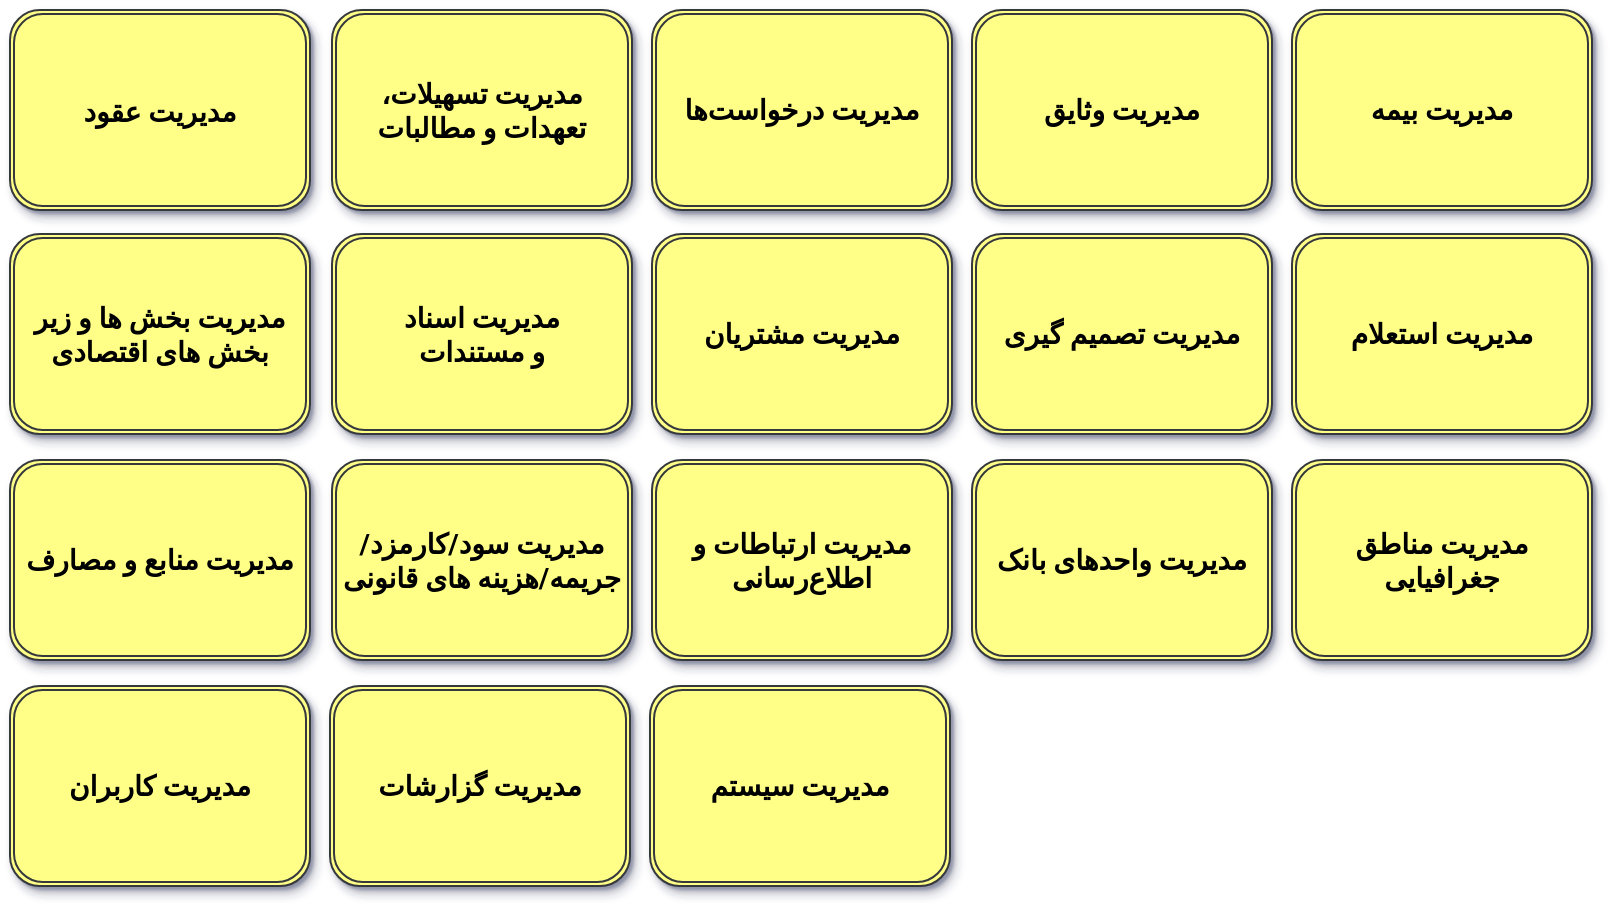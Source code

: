 <mxfile version="26.0.16" pages="8">
  <diagram id="tpfn5hpn_HDT-wqOFqeq" name="پیکربندی سیستم">
    <mxGraphModel dx="940" dy="451" grid="1" gridSize="5" guides="1" tooltips="1" connect="1" arrows="1" fold="1" page="1" pageScale="1" pageWidth="1100" pageHeight="850" background="none" math="0" shadow="1">
      <root>
        <mxCell id="0" />
        <mxCell id="1" parent="0" />
        <mxCell id="P9DPgZVxVX7I3ZQqdMut-1" value="&lt;font&gt;مدیریت عقود&lt;/font&gt;" style="shape=ext;rounded=1;html=1;whiteSpace=wrap;shadow=1;glass=0;labelBackgroundColor=none;fillColor=#ffff88;strokeColor=#36393d;fontStyle=1;fontFamily=Roboto;fontSize=14;spacingTop=1;verticalAlign=middle;double=1;fontSource=https%3A%2F%2Ffonts.googleapis.com%2Fcss%3Ffamily%3DRoboto;" parent="1" vertex="1">
          <mxGeometry x="140" y="202" width="150" height="100" as="geometry" />
        </mxCell>
        <mxCell id="47RzwFUNub2ARMBaULxg-1" value="مدیریت بخش ها و زیر بخش های اقتصادی" style="shape=ext;rounded=1;html=1;whiteSpace=wrap;shadow=1;glass=0;labelBackgroundColor=none;fillColor=#ffff88;strokeColor=#36393d;fontStyle=1;fontFamily=Roboto;fontSize=14;double=1;fontSource=https%3A%2F%2Ffonts.googleapis.com%2Fcss%3Ffamily%3DRoboto;" parent="1" vertex="1">
          <mxGeometry x="140" y="314" width="150" height="100" as="geometry" />
        </mxCell>
        <mxCell id="P9DPgZVxVX7I3ZQqdMut-4" value="مدیریت بیمه" style="shape=ext;rounded=1;shadow=1;glass=0;labelBackgroundColor=none;fillColor=#ffff88;strokeColor=#36393d;fontStyle=1;fontFamily=Roboto;fontSize=14;double=1;labelBorderColor=none;textShadow=0;whiteSpace=wrap;html=1;fontSource=https%3A%2F%2Ffonts.googleapis.com%2Fcss%3Ffamily%3DRoboto;" parent="1" vertex="1">
          <mxGeometry x="781" y="202" width="150" height="100" as="geometry" />
        </mxCell>
        <mxCell id="P9DPgZVxVX7I3ZQqdMut-6" value="مدیریت استعلام" style="shape=ext;rounded=1;html=1;whiteSpace=wrap;shadow=1;glass=0;labelBackgroundColor=none;fillColor=#ffff88;strokeColor=#36393d;fontStyle=1;fontFamily=Roboto;fontSize=14;double=1;fontSource=https%3A%2F%2Ffonts.googleapis.com%2Fcss%3Ffamily%3DRoboto;" parent="1" vertex="1">
          <mxGeometry x="781" y="314" width="150" height="100" as="geometry" />
        </mxCell>
        <mxCell id="P9DPgZVxVX7I3ZQqdMut-7" value="مدیریت تسهیلات، تعهدات و مطالبات" style="shape=ext;rounded=1;html=1;whiteSpace=wrap;shadow=1;glass=0;labelBackgroundColor=none;fillColor=#ffff88;strokeColor=#36393d;fontStyle=1;fontFamily=Roboto;fontSize=14;double=1;fontSource=https%3A%2F%2Ffonts.googleapis.com%2Fcss%3Ffamily%3DRoboto;" parent="1" vertex="1">
          <mxGeometry x="301" y="202" width="150" height="100" as="geometry" />
        </mxCell>
        <mxCell id="P9DPgZVxVX7I3ZQqdMut-8" value="مدیریت وثایق" style="shape=ext;rounded=1;html=1;whiteSpace=wrap;shadow=1;glass=0;labelBackgroundColor=none;fillColor=#ffff88;strokeColor=#36393d;fontStyle=1;fontFamily=Roboto;fontSize=14;double=1;fontSource=https%3A%2F%2Ffonts.googleapis.com%2Fcss%3Ffamily%3DRoboto;" parent="1" vertex="1">
          <mxGeometry x="621" y="202" width="150" height="100" as="geometry" />
        </mxCell>
        <mxCell id="P9DPgZVxVX7I3ZQqdMut-9" value="مدیریت سود/کارمزد/جریمه/هزینه های قانونی" style="shape=ext;rounded=1;html=1;whiteSpace=wrap;shadow=1;glass=0;labelBackgroundColor=none;fillColor=#ffff88;strokeColor=#36393d;fontStyle=1;fontFamily=Roboto;fontSize=14;double=1;fontSource=https%3A%2F%2Ffonts.googleapis.com%2Fcss%3Ffamily%3DRoboto;" parent="1" vertex="1">
          <mxGeometry x="301" y="427" width="150" height="100" as="geometry" />
        </mxCell>
        <mxCell id="qHezKH5iI0OJUQdXsAGK-1" value="مدیریت درخواست‌ها" style="shape=ext;rounded=1;html=1;whiteSpace=wrap;shadow=1;glass=0;labelBackgroundColor=none;fillColor=#ffff88;strokeColor=#36393d;fontStyle=1;fontFamily=Roboto;fontSize=14;double=1;fontSource=https%3A%2F%2Ffonts.googleapis.com%2Fcss%3Ffamily%3DRoboto;" parent="1" vertex="1">
          <mxGeometry x="461" y="202" width="150" height="100" as="geometry" />
        </mxCell>
        <mxCell id="qHezKH5iI0OJUQdXsAGK-3" value="مدیریت اسناد و&amp;nbsp;مستندات" style="shape=ext;rounded=1;html=1;whiteSpace=wrap;shadow=1;glass=0;labelBackgroundColor=none;fillColor=#ffff88;strokeColor=#36393d;fontStyle=1;fontFamily=Roboto;fontSize=14;double=1;fontSource=https%3A%2F%2Ffonts.googleapis.com%2Fcss%3Ffamily%3DRoboto;" parent="1" vertex="1">
          <mxGeometry x="301" y="314" width="150" height="100" as="geometry" />
        </mxCell>
        <mxCell id="qHezKH5iI0OJUQdXsAGK-6" value="مدیریت مشتریان" style="shape=ext;rounded=1;html=1;whiteSpace=wrap;shadow=1;glass=0;labelBackgroundColor=none;fillColor=#ffff88;strokeColor=#36393d;fontStyle=1;fontFamily=Roboto;fontSize=14;double=1;fontSource=https%3A%2F%2Ffonts.googleapis.com%2Fcss%3Ffamily%3DRoboto;" parent="1" vertex="1">
          <mxGeometry x="461" y="314" width="150" height="100" as="geometry" />
        </mxCell>
        <mxCell id="qHezKH5iI0OJUQdXsAGK-7" value="مدیریت تصمیم گیری" style="shape=ext;rounded=1;html=1;whiteSpace=wrap;shadow=1;glass=0;labelBackgroundColor=none;fillColor=#ffff88;strokeColor=#36393d;fontStyle=1;fontFamily=Roboto;fontSize=14;double=1;fontSource=https%3A%2F%2Ffonts.googleapis.com%2Fcss%3Ffamily%3DRoboto;" parent="1" vertex="1">
          <mxGeometry x="621" y="314" width="150" height="100" as="geometry" />
        </mxCell>
        <mxCell id="qHezKH5iI0OJUQdXsAGK-8" value="مدیریت&amp;nbsp;سیستم" style="shape=ext;rounded=1;html=1;whiteSpace=wrap;shadow=1;glass=0;labelBackgroundColor=none;fillColor=#ffff88;strokeColor=#36393d;fontStyle=1;fontFamily=Roboto;fontSize=14;double=1;fontSource=https%3A%2F%2Ffonts.googleapis.com%2Fcss%3Ffamily%3DRoboto;" parent="1" vertex="1">
          <mxGeometry x="460" y="540" width="150" height="100" as="geometry" />
        </mxCell>
        <mxCell id="qHezKH5iI0OJUQdXsAGK-9" value="مدیریت واحدهای بانک" style="shape=ext;rounded=1;html=1;whiteSpace=wrap;shadow=1;glass=0;labelBackgroundColor=none;fillColor=#ffff88;strokeColor=#36393d;fontStyle=1;fontFamily=Roboto;fontSize=14;double=1;fontSource=https%3A%2F%2Ffonts.googleapis.com%2Fcss%3Ffamily%3DRoboto;" parent="1" vertex="1">
          <mxGeometry x="621" y="427" width="150" height="100" as="geometry" />
        </mxCell>
        <mxCell id="qHezKH5iI0OJUQdXsAGK-10" value="مدیریت مناطق جغرافیایی" style="shape=ext;rounded=1;html=1;whiteSpace=wrap;shadow=1;glass=0;labelBackgroundColor=none;fillColor=#ffff88;strokeColor=#36393d;fontStyle=1;fontFamily=Roboto;fontSize=14;double=1;fontSource=https%3A%2F%2Ffonts.googleapis.com%2Fcss%3Ffamily%3DRoboto;" parent="1" vertex="1">
          <mxGeometry x="781" y="427" width="150" height="100" as="geometry" />
        </mxCell>
        <mxCell id="qHezKH5iI0OJUQdXsAGK-11" value="مدیریت منابع و مصارف" style="shape=ext;rounded=1;html=1;whiteSpace=wrap;shadow=1;glass=0;labelBackgroundColor=none;fillColor=#ffff88;strokeColor=#36393d;fontStyle=1;fontFamily=Roboto;fontSize=14;double=1;fontSource=https%3A%2F%2Ffonts.googleapis.com%2Fcss%3Ffamily%3DRoboto;" parent="1" vertex="1">
          <mxGeometry x="140" y="427" width="150" height="100" as="geometry" />
        </mxCell>
        <mxCell id="qHezKH5iI0OJUQdXsAGK-12" value="مدیریت کاربران" style="shape=ext;rounded=1;html=1;whiteSpace=wrap;shadow=1;glass=0;labelBackgroundColor=none;fillColor=#ffff88;strokeColor=#36393d;fontStyle=1;fontFamily=Roboto;fontSize=14;double=1;fontSource=https%3A%2F%2Ffonts.googleapis.com%2Fcss%3Ffamily%3DRoboto;" parent="1" vertex="1">
          <mxGeometry x="140" y="540" width="150" height="100" as="geometry" />
        </mxCell>
        <mxCell id="qHezKH5iI0OJUQdXsAGK-13" value="مدیریت&amp;nbsp;گزارشات" style="shape=ext;rounded=1;html=1;whiteSpace=wrap;shadow=1;glass=0;labelBackgroundColor=none;fillColor=#ffff88;strokeColor=#36393d;fontStyle=1;fontFamily=Roboto;fontSize=14;double=1;fontSource=https%3A%2F%2Ffonts.googleapis.com%2Fcss%3Ffamily%3DRoboto;" parent="1" vertex="1">
          <mxGeometry x="300" y="540" width="150" height="100" as="geometry" />
        </mxCell>
        <mxCell id="qHezKH5iI0OJUQdXsAGK-14" value="مدیریت ارتباطات و اطلاع‌رسانی" style="shape=ext;rounded=1;html=1;whiteSpace=wrap;shadow=1;glass=0;labelBackgroundColor=none;fillColor=#ffff88;strokeColor=#36393d;fontStyle=1;fontFamily=Roboto;fontSize=14;double=1;fontSource=https%3A%2F%2Ffonts.googleapis.com%2Fcss%3Ffamily%3DRoboto;" parent="1" vertex="1">
          <mxGeometry x="461" y="427" width="150" height="100" as="geometry" />
        </mxCell>
      </root>
    </mxGraphModel>
  </diagram>
  <diagram id="e-E7SFvnMSi2HfjokYm5" name="ماژول ها">
    <mxGraphModel dx="940" dy="451" grid="1" gridSize="10" guides="1" tooltips="1" connect="1" arrows="1" fold="1" page="1" pageScale="1" pageWidth="1169" pageHeight="827" math="0" shadow="0">
      <root>
        <mxCell id="0" />
        <mxCell id="1" parent="0" />
        <mxCell id="a_adTKTvDNiBxnNn_ivr-1" value="ماژول بیمه" style="shape=ext;rounded=1;shadow=1;glass=0;labelBackgroundColor=none;fontStyle=1;fontFamily=Roboto;fontSize=14;double=1;labelBorderColor=none;textShadow=0;whiteSpace=wrap;html=1;fontSource=https://fonts.googleapis.com/css?family=Roboto;fillColor=#d5e8d4;gradientColor=#97d077;strokeColor=#82b366;" parent="1" vertex="1">
          <mxGeometry x="274" y="120" width="150" height="100" as="geometry" />
        </mxCell>
        <mxCell id="a_adTKTvDNiBxnNn_ivr-2" value="ماژول وثایق" style="shape=ext;rounded=1;html=1;whiteSpace=wrap;shadow=1;glass=0;labelBackgroundColor=none;fontStyle=1;fontFamily=Roboto;fontSize=14;double=1;fontSource=https://fonts.googleapis.com/css?family=Roboto;fillColor=#d5e8d4;gradientColor=#97d077;strokeColor=#82b366;" parent="1" vertex="1">
          <mxGeometry x="117.5" y="229" width="150" height="100" as="geometry" />
        </mxCell>
        <mxCell id="a_adTKTvDNiBxnNn_ivr-3" value="ماژول سود/کارمزد/جریمه/هزینه های قانونی" style="shape=ext;rounded=1;html=1;whiteSpace=wrap;shadow=1;glass=0;labelBackgroundColor=none;fontStyle=1;fontFamily=Roboto;fontSize=14;double=1;fontSource=https://fonts.googleapis.com/css?family=Roboto;fillColor=#d5e8d4;gradientColor=#97d077;strokeColor=#82b366;" parent="1" vertex="1">
          <mxGeometry x="117.5" y="340" width="150" height="100" as="geometry" />
        </mxCell>
        <mxCell id="a_adTKTvDNiBxnNn_ivr-4" value="ماژول&lt;span style=&quot;background-color: transparent; color: light-dark(rgb(0, 0, 0), rgb(255, 255, 255));&quot;&gt;&amp;nbsp;تصمیم گیری&lt;/span&gt;" style="shape=ext;rounded=1;html=1;whiteSpace=wrap;shadow=1;glass=0;labelBackgroundColor=none;fontStyle=1;fontFamily=Roboto;fontSize=14;double=1;fontSource=https://fonts.googleapis.com/css?family=Roboto;fillColor=#d5e8d4;gradientColor=#97d077;strokeColor=#82b366;" parent="1" vertex="1">
          <mxGeometry x="117.5" y="120" width="150" height="100" as="geometry" />
        </mxCell>
        <mxCell id="a_adTKTvDNiBxnNn_ivr-5" value="ماژول&amp;nbsp;تضامین" style="shape=ext;rounded=1;html=1;whiteSpace=wrap;shadow=1;glass=0;labelBackgroundColor=none;fontStyle=1;fontFamily=Roboto;fontSize=14;double=1;fontSource=https://fonts.googleapis.com/css?family=Roboto;fillColor=#d5e8d4;gradientColor=#97d077;strokeColor=#82b366;" parent="1" vertex="1">
          <mxGeometry x="430.5" y="120" width="150" height="100" as="geometry" />
        </mxCell>
        <mxCell id="a_adTKTvDNiBxnNn_ivr-6" value="ماژول&amp;nbsp;حد و سقف" style="shape=ext;rounded=1;html=1;whiteSpace=wrap;shadow=1;glass=0;labelBackgroundColor=none;fontStyle=1;fontFamily=Roboto;fontSize=14;double=1;fontSource=https://fonts.googleapis.com/css?family=Roboto;fillColor=#d5e8d4;gradientColor=#97d077;strokeColor=#82b366;" parent="1" vertex="1">
          <mxGeometry x="430.5" y="229" width="150" height="100" as="geometry" />
        </mxCell>
        <mxCell id="a_adTKTvDNiBxnNn_ivr-7" value="ماژول&amp;nbsp;تمدید و متمم" style="shape=ext;rounded=1;html=1;whiteSpace=wrap;shadow=1;glass=0;labelBackgroundColor=none;fontStyle=1;fontFamily=Roboto;fontSize=14;double=1;fontSource=https://fonts.googleapis.com/css?family=Roboto;fillColor=#d5e8d4;gradientColor=#97d077;strokeColor=#82b366;" parent="1" vertex="1">
          <mxGeometry x="274" y="229" width="150" height="100" as="geometry" />
        </mxCell>
        <mxCell id="a_adTKTvDNiBxnNn_ivr-8" value="ماژول&amp;nbsp;پیگیری مطالبات" style="shape=ext;rounded=1;html=1;whiteSpace=wrap;shadow=1;glass=0;labelBackgroundColor=none;fontStyle=1;fontFamily=Roboto;fontSize=14;double=1;fontSource=https://fonts.googleapis.com/css?family=Roboto;fillColor=#d5e8d4;gradientColor=#97d077;strokeColor=#82b366;" parent="1" vertex="1">
          <mxGeometry x="743.5" y="120" width="150" height="100" as="geometry" />
        </mxCell>
        <mxCell id="a_adTKTvDNiBxnNn_ivr-9" value="ماژول استعلامات" style="shape=ext;rounded=1;html=1;whiteSpace=wrap;shadow=1;glass=0;labelBackgroundColor=none;fontStyle=1;fontFamily=Roboto;fontSize=14;double=1;fontSource=https://fonts.googleapis.com/css?family=Roboto;fillColor=#d5e8d4;gradientColor=#97d077;strokeColor=#82b366;" parent="1" vertex="1">
          <mxGeometry x="587.5" y="120" width="150" height="100" as="geometry" />
        </mxCell>
        <mxCell id="a_adTKTvDNiBxnNn_ivr-10" value="ماژول&amp;nbsp;مدارک و&amp;nbsp;مستندات" style="shape=ext;rounded=1;html=1;whiteSpace=wrap;shadow=1;glass=0;labelBackgroundColor=none;fontStyle=1;fontFamily=Roboto;fontSize=14;double=1;fontSource=https://fonts.googleapis.com/css?family=Roboto;fillColor=#d5e8d4;gradientColor=#97d077;strokeColor=#82b366;" parent="1" vertex="1">
          <mxGeometry x="743.5" y="229" width="150" height="100" as="geometry" />
        </mxCell>
        <mxCell id="a_adTKTvDNiBxnNn_ivr-11" value="ماژول ارتباطات و اطلاع‌رسانی" style="shape=ext;rounded=1;html=1;whiteSpace=wrap;shadow=1;glass=0;labelBackgroundColor=none;fontStyle=1;fontFamily=Roboto;fontSize=14;double=1;fontSource=https://fonts.googleapis.com/css?family=Roboto;fillColor=#d5e8d4;gradientColor=#97d077;strokeColor=#82b366;" parent="1" vertex="1">
          <mxGeometry x="587.5" y="229" width="150" height="100" as="geometry" />
        </mxCell>
        <mxCell id="a_adTKTvDNiBxnNn_ivr-12" value="ماژول گزارش‌گیری و تحلیل داده‌ها" style="shape=ext;rounded=1;html=1;whiteSpace=wrap;shadow=1;glass=0;labelBackgroundColor=none;fontStyle=1;fontFamily=Roboto;fontSize=14;double=1;fontSource=https://fonts.googleapis.com/css?family=Roboto;fillColor=#d5e8d4;gradientColor=#97d077;strokeColor=#82b366;" parent="1" vertex="1">
          <mxGeometry x="433" y="340" width="150" height="100" as="geometry" />
        </mxCell>
        <mxCell id="a_adTKTvDNiBxnNn_ivr-13" value="ماژول اعتبارسنجی و بررسی ریسک" style="shape=ext;rounded=1;html=1;whiteSpace=wrap;shadow=1;glass=0;labelBackgroundColor=none;fontStyle=1;fontFamily=Roboto;fontSize=14;double=1;fontSource=https://fonts.googleapis.com/css?family=Roboto;fillColor=#d5e8d4;gradientColor=#97d077;strokeColor=#82b366;" parent="1" vertex="1">
          <mxGeometry x="276.5" y="340" width="150" height="100" as="geometry" />
        </mxCell>
        <mxCell id="Wv3H2YOV2u7g9Y716en_-1" value="ماژول تسهیلات خاص" style="shape=ext;rounded=1;html=1;whiteSpace=wrap;shadow=1;glass=0;labelBackgroundColor=none;fontStyle=1;fontFamily=Roboto;fontSize=14;double=1;fontSource=https://fonts.googleapis.com/css?family=Roboto;fillColor=#d5e8d4;gradientColor=#97d077;strokeColor=#82b366;" parent="1" vertex="1">
          <mxGeometry x="587.5" y="340" width="150" height="100" as="geometry" />
        </mxCell>
        <mxCell id="eqBesK0ZuMbf5JA18Z8e-1" value="ماژول کاربران و نقش‌ها" style="shape=ext;rounded=1;html=1;whiteSpace=wrap;shadow=1;glass=0;labelBackgroundColor=none;fontStyle=1;fontFamily=Roboto;fontSize=14;double=1;fontSource=https://fonts.googleapis.com/css?family=Roboto;fillColor=#d5e8d4;gradientColor=#97d077;strokeColor=#82b366;" vertex="1" parent="1">
          <mxGeometry x="743.5" y="340" width="150" height="100" as="geometry" />
        </mxCell>
        <mxCell id="eqBesK0ZuMbf5JA18Z8e-2" value="ماژول اقساط و بازپرداخت‌ها" style="shape=ext;rounded=1;html=1;whiteSpace=wrap;shadow=1;glass=0;labelBackgroundColor=none;fontStyle=1;fontFamily=Roboto;fontSize=14;double=1;fontSource=https://fonts.googleapis.com/css?family=Roboto;fillColor=#d5e8d4;gradientColor=#97d077;strokeColor=#82b366;" vertex="1" parent="1">
          <mxGeometry x="117.5" y="450" width="150" height="100" as="geometry" />
        </mxCell>
      </root>
    </mxGraphModel>
  </diagram>
  <diagram id="AFen_EmnmjV1rTSy-YF9" name="افزونه ها">
    <mxGraphModel dx="940" dy="451" grid="1" gridSize="5" guides="1" tooltips="1" connect="1" arrows="1" fold="1" page="1" pageScale="1" pageWidth="1100" pageHeight="850" math="0" shadow="0">
      <root>
        <mxCell id="0" />
        <mxCell id="1" parent="0" />
        <mxCell id="TnGZyBOZUhOQx_tUG6YO-1" value="افزونه مدیریت استثنائات" style="shape=ext;rounded=1;html=1;whiteSpace=wrap;shadow=1;glass=0;labelBackgroundColor=none;fontStyle=1;fontFamily=Roboto;fontSize=14;double=1;fontSource=https://fonts.googleapis.com/css?family=Roboto;fillColor=#f8cecc;gradientColor=#ea6b66;strokeColor=#b85450;" parent="1" vertex="1">
          <mxGeometry x="495" y="85" width="150" height="100" as="geometry" />
        </mxCell>
        <mxCell id="TnGZyBOZUhOQx_tUG6YO-2" value="افزونه اعطای گروهي" style="shape=ext;rounded=1;html=1;whiteSpace=wrap;shadow=1;glass=0;labelBackgroundColor=none;fontStyle=1;fontFamily=Roboto;fontSize=14;double=1;fontSource=https://fonts.googleapis.com/css?family=Roboto;fillColor=#f8cecc;gradientColor=#ea6b66;strokeColor=#b85450;" parent="1" vertex="1">
          <mxGeometry x="185" y="85" width="150" height="100" as="geometry" />
        </mxCell>
        <mxCell id="TnGZyBOZUhOQx_tUG6YO-3" value="افزونه&amp;nbsp;&lt;span style=&quot;background-color: transparent; color: light-dark(rgb(0, 0, 0), rgb(255, 255, 255));&quot;&gt;بازپرداخت گروهي&lt;/span&gt;" style="shape=ext;rounded=1;html=1;whiteSpace=wrap;shadow=1;glass=0;labelBackgroundColor=none;fontStyle=1;fontFamily=Roboto;fontSize=14;double=1;fontSource=https://fonts.googleapis.com/css?family=Roboto;fillColor=#f8cecc;gradientColor=#ea6b66;strokeColor=#b85450;" parent="1" vertex="1">
          <mxGeometry x="340" y="85" width="150" height="100" as="geometry" />
        </mxCell>
        <mxCell id="Tfl2Ua1vEngRFnSs24J_-1" value="" style="shape=ext;rounded=1;html=1;whiteSpace=wrap;shadow=1;glass=0;labelBackgroundColor=none;fontStyle=1;fontFamily=Roboto;fontSize=14;double=1;fontSource=https://fonts.googleapis.com/css?family=Roboto;fillColor=#f8cecc;gradientColor=#ea6b66;strokeColor=#b85450;" vertex="1" parent="1">
          <mxGeometry x="650" y="85" width="150" height="100" as="geometry" />
        </mxCell>
        <mxCell id="Tfl2Ua1vEngRFnSs24J_-2" value="" style="shape=ext;rounded=1;html=1;whiteSpace=wrap;shadow=1;glass=0;labelBackgroundColor=none;fontStyle=1;fontFamily=Roboto;fontSize=14;double=1;fontSource=https://fonts.googleapis.com/css?family=Roboto;fillColor=#f8cecc;gradientColor=#ea6b66;strokeColor=#b85450;" vertex="1" parent="1">
          <mxGeometry x="185" y="195" width="150" height="100" as="geometry" />
        </mxCell>
        <mxCell id="Tfl2Ua1vEngRFnSs24J_-3" value="" style="shape=ext;rounded=1;html=1;whiteSpace=wrap;shadow=1;glass=0;labelBackgroundColor=none;fontStyle=1;fontFamily=Roboto;fontSize=14;double=1;fontSource=https://fonts.googleapis.com/css?family=Roboto;fillColor=#f8cecc;gradientColor=#ea6b66;strokeColor=#b85450;" vertex="1" parent="1">
          <mxGeometry x="340" y="195" width="150" height="100" as="geometry" />
        </mxCell>
        <mxCell id="Tfl2Ua1vEngRFnSs24J_-4" value="" style="shape=ext;rounded=1;html=1;whiteSpace=wrap;shadow=1;glass=0;labelBackgroundColor=none;fontStyle=1;fontFamily=Roboto;fontSize=14;double=1;fontSource=https://fonts.googleapis.com/css?family=Roboto;fillColor=#f8cecc;gradientColor=#ea6b66;strokeColor=#b85450;" vertex="1" parent="1">
          <mxGeometry x="650" y="195" width="150" height="100" as="geometry" />
        </mxCell>
        <mxCell id="Tfl2Ua1vEngRFnSs24J_-5" value="" style="shape=ext;rounded=1;html=1;whiteSpace=wrap;shadow=1;glass=0;labelBackgroundColor=none;fontStyle=1;fontFamily=Roboto;fontSize=14;double=1;fontSource=https://fonts.googleapis.com/css?family=Roboto;fillColor=#f8cecc;gradientColor=#ea6b66;strokeColor=#b85450;" vertex="1" parent="1">
          <mxGeometry x="495" y="195" width="150" height="100" as="geometry" />
        </mxCell>
        <mxCell id="Tfl2Ua1vEngRFnSs24J_-6" value="" style="shape=ext;rounded=1;html=1;whiteSpace=wrap;shadow=1;glass=0;labelBackgroundColor=none;fontStyle=1;fontFamily=Roboto;fontSize=14;double=1;fontSource=https://fonts.googleapis.com/css?family=Roboto;fillColor=#f8cecc;gradientColor=#ea6b66;strokeColor=#b85450;" vertex="1" parent="1">
          <mxGeometry x="185" y="305" width="150" height="100" as="geometry" />
        </mxCell>
        <mxCell id="Tfl2Ua1vEngRFnSs24J_-7" value="" style="shape=ext;rounded=1;html=1;whiteSpace=wrap;shadow=1;glass=0;labelBackgroundColor=none;fontStyle=1;fontFamily=Roboto;fontSize=14;double=1;fontSource=https://fonts.googleapis.com/css?family=Roboto;fillColor=#f8cecc;gradientColor=#ea6b66;strokeColor=#b85450;" vertex="1" parent="1">
          <mxGeometry x="340" y="305" width="150" height="100" as="geometry" />
        </mxCell>
        <mxCell id="Tfl2Ua1vEngRFnSs24J_-8" value="" style="shape=ext;rounded=1;html=1;whiteSpace=wrap;shadow=1;glass=0;labelBackgroundColor=none;fontStyle=1;fontFamily=Roboto;fontSize=14;double=1;fontSource=https://fonts.googleapis.com/css?family=Roboto;fillColor=#f8cecc;gradientColor=#ea6b66;strokeColor=#b85450;" vertex="1" parent="1">
          <mxGeometry x="650" y="305" width="150" height="100" as="geometry" />
        </mxCell>
        <mxCell id="Tfl2Ua1vEngRFnSs24J_-9" value="" style="shape=ext;rounded=1;html=1;whiteSpace=wrap;shadow=1;glass=0;labelBackgroundColor=none;fontStyle=1;fontFamily=Roboto;fontSize=14;double=1;fontSource=https://fonts.googleapis.com/css?family=Roboto;fillColor=#f8cecc;gradientColor=#ea6b66;strokeColor=#b85450;" vertex="1" parent="1">
          <mxGeometry x="495" y="305" width="150" height="100" as="geometry" />
        </mxCell>
        <mxCell id="Tfl2Ua1vEngRFnSs24J_-10" value="" style="shape=ext;rounded=1;html=1;whiteSpace=wrap;shadow=1;glass=0;labelBackgroundColor=none;fontStyle=1;fontFamily=Roboto;fontSize=14;double=1;fontSource=https://fonts.googleapis.com/css?family=Roboto;fillColor=#f8cecc;gradientColor=#ea6b66;strokeColor=#b85450;" vertex="1" parent="1">
          <mxGeometry x="185" y="415" width="150" height="100" as="geometry" />
        </mxCell>
        <mxCell id="Tfl2Ua1vEngRFnSs24J_-11" value="" style="shape=ext;rounded=1;html=1;whiteSpace=wrap;shadow=1;glass=0;labelBackgroundColor=none;fontStyle=1;fontFamily=Roboto;fontSize=14;double=1;fontSource=https://fonts.googleapis.com/css?family=Roboto;fillColor=#f8cecc;gradientColor=#ea6b66;strokeColor=#b85450;" vertex="1" parent="1">
          <mxGeometry x="340" y="415" width="150" height="100" as="geometry" />
        </mxCell>
        <mxCell id="Tfl2Ua1vEngRFnSs24J_-12" value="" style="shape=ext;rounded=1;html=1;whiteSpace=wrap;shadow=1;glass=0;labelBackgroundColor=none;fontStyle=1;fontFamily=Roboto;fontSize=14;double=1;fontSource=https://fonts.googleapis.com/css?family=Roboto;fillColor=#f8cecc;gradientColor=#ea6b66;strokeColor=#b85450;" vertex="1" parent="1">
          <mxGeometry x="650" y="415" width="150" height="100" as="geometry" />
        </mxCell>
        <mxCell id="Tfl2Ua1vEngRFnSs24J_-13" value="" style="shape=ext;rounded=1;html=1;whiteSpace=wrap;shadow=1;glass=0;labelBackgroundColor=none;fontStyle=1;fontFamily=Roboto;fontSize=14;double=1;fontSource=https://fonts.googleapis.com/css?family=Roboto;fillColor=#f8cecc;gradientColor=#ea6b66;strokeColor=#b85450;" vertex="1" parent="1">
          <mxGeometry x="495" y="415" width="150" height="100" as="geometry" />
        </mxCell>
      </root>
    </mxGraphModel>
  </diagram>
  <diagram id="EzEAoy8kEEThZxzHrJV4" name="روند دریافت تسهیلات">
    <mxGraphModel dx="940" dy="451" grid="1" gridSize="10" guides="1" tooltips="1" connect="1" arrows="1" fold="1" page="1" pageScale="1" pageWidth="1169" pageHeight="827" math="0" shadow="0">
      <root>
        <mxCell id="0" />
        <mxCell id="1" parent="0" />
        <mxCell id="v5Nf6K-_l-e1ufcim1Py-1" style="edgeStyle=orthogonalEdgeStyle;rounded=0;orthogonalLoop=1;jettySize=auto;html=1;entryX=0;entryY=0.5;entryDx=0;entryDy=0;" edge="1" parent="1" source="v5Nf6K-_l-e1ufcim1Py-2" target="v5Nf6K-_l-e1ufcim1Py-4">
          <mxGeometry relative="1" as="geometry" />
        </mxCell>
        <mxCell id="v5Nf6K-_l-e1ufcim1Py-2" value="درخواست" style="shape=ext;rounded=1;html=1;whiteSpace=wrap;shadow=0;glass=0;labelBackgroundColor=none;fillColor=#dae8fc;strokeColor=#6c8ebf;fontStyle=1;fontSize=14;gradientColor=#7ea6e0;" vertex="1" parent="1">
          <mxGeometry x="110" y="300" width="120" height="80" as="geometry" />
        </mxCell>
        <mxCell id="v5Nf6K-_l-e1ufcim1Py-3" style="edgeStyle=orthogonalEdgeStyle;rounded=0;orthogonalLoop=1;jettySize=auto;html=1;entryX=0;entryY=0.5;entryDx=0;entryDy=0;" edge="1" parent="1" source="v5Nf6K-_l-e1ufcim1Py-4" target="v5Nf6K-_l-e1ufcim1Py-6">
          <mxGeometry relative="1" as="geometry" />
        </mxCell>
        <mxCell id="v5Nf6K-_l-e1ufcim1Py-4" value="پیشنهاد" style="shape=ext;rounded=1;html=1;whiteSpace=wrap;labelBackgroundColor=none;fillColor=#dae8fc;strokeColor=#6c8ebf;fontStyle=1;fontSize=14;gradientColor=#7ea6e0;" vertex="1" parent="1">
          <mxGeometry x="249" y="300" width="120" height="80" as="geometry" />
        </mxCell>
        <mxCell id="h6N5cPa9XyvaBNmkv0w2-7" style="edgeStyle=orthogonalEdgeStyle;rounded=0;orthogonalLoop=1;jettySize=auto;html=1;entryX=0;entryY=0.5;entryDx=0;entryDy=0;" edge="1" parent="1" source="v5Nf6K-_l-e1ufcim1Py-6" target="v5Nf6K-_l-e1ufcim1Py-8">
          <mxGeometry relative="1" as="geometry" />
        </mxCell>
        <mxCell id="v5Nf6K-_l-e1ufcim1Py-6" value="مصوبه" style="shape=ext;rounded=1;html=1;whiteSpace=wrap;labelBackgroundColor=none;fillColor=#dae8fc;strokeColor=#6c8ebf;fontStyle=1;fontSize=14;gradientColor=#7ea6e0;" vertex="1" parent="1">
          <mxGeometry x="389" y="300" width="120" height="80" as="geometry" />
        </mxCell>
        <mxCell id="h6N5cPa9XyvaBNmkv0w2-2" style="edgeStyle=orthogonalEdgeStyle;rounded=0;orthogonalLoop=1;jettySize=auto;html=1;entryX=0;entryY=0.5;entryDx=0;entryDy=0;" edge="1" parent="1" source="v5Nf6K-_l-e1ufcim1Py-8" target="h6N5cPa9XyvaBNmkv0w2-1">
          <mxGeometry relative="1" as="geometry" />
        </mxCell>
        <mxCell id="v5Nf6K-_l-e1ufcim1Py-8" value="قرارداد" style="html=1;whiteSpace=wrap;rounded=1;labelBackgroundColor=none;fillColor=#dae8fc;strokeColor=#6c8ebf;fontStyle=1;fontSize=14;gradientColor=#7ea6e0;" vertex="1" parent="1">
          <mxGeometry x="529" y="300" width="120" height="80" as="geometry" />
        </mxCell>
        <mxCell id="h6N5cPa9XyvaBNmkv0w2-11" style="edgeStyle=orthogonalEdgeStyle;rounded=0;orthogonalLoop=1;jettySize=auto;html=1;entryX=0;entryY=0.5;entryDx=0;entryDy=0;" edge="1" parent="1" source="v5Nf6K-_l-e1ufcim1Py-10" target="v5Nf6K-_l-e1ufcim1Py-2">
          <mxGeometry relative="1" as="geometry" />
        </mxCell>
        <mxCell id="v5Nf6K-_l-e1ufcim1Py-10" value="&lt;font style=&quot;font-size: 14px;&quot;&gt;&lt;b&gt;شروع&lt;/b&gt;&lt;/font&gt;" style="shape=mxgraph.bpmn.shape;html=1;verticalLabelPosition=bottom;labelBackgroundColor=none;verticalAlign=top;perimeter=ellipsePerimeter;outline=standard;symbol=general;fillColor=#FAE5C7;strokeColor=#0F8B8D;fontColor=#143642;" vertex="1" parent="1">
          <mxGeometry x="40" y="315" width="49" height="50" as="geometry" />
        </mxCell>
        <mxCell id="v5Nf6K-_l-e1ufcim1Py-11" value="پایان" style="shape=mxgraph.bpmn.shape;html=1;verticalLabelPosition=bottom;labelBackgroundColor=none;verticalAlign=top;perimeter=ellipsePerimeter;outline=end;symbol=general;fillColor=#FAE5C7;strokeColor=#0F8B8D;fontColor=#143642;fontStyle=1;fontSize=14;" vertex="1" parent="1">
          <mxGeometry x="1089" y="315" width="49" height="50" as="geometry" />
        </mxCell>
        <mxCell id="v5Nf6K-_l-e1ufcim1Py-12" style="edgeStyle=orthogonalEdgeStyle;rounded=0;orthogonalLoop=1;jettySize=auto;html=1;entryX=0;entryY=0.5;entryDx=0;entryDy=0;" edge="1" parent="1">
          <mxGeometry relative="1" as="geometry">
            <mxPoint x="829" y="340.059" as="sourcePoint" />
            <mxPoint x="859" y="340" as="targetPoint" />
          </mxGeometry>
        </mxCell>
        <mxCell id="h6N5cPa9XyvaBNmkv0w2-8" style="edgeStyle=orthogonalEdgeStyle;rounded=0;orthogonalLoop=1;jettySize=auto;html=1;entryX=0;entryY=0.5;entryDx=0;entryDy=0;" edge="1" parent="1" source="v5Nf6K-_l-e1ufcim1Py-13" target="v5Nf6K-_l-e1ufcim1Py-15">
          <mxGeometry relative="1" as="geometry" />
        </mxCell>
        <mxCell id="v5Nf6K-_l-e1ufcim1Py-13" value="بازپرداخت" style="shape=ext;rounded=1;html=1;whiteSpace=wrap;labelBackgroundColor=none;fillColor=#dae8fc;strokeColor=#6c8ebf;fontStyle=1;fontSize=14;gradientColor=#7ea6e0;" vertex="1" parent="1">
          <mxGeometry x="809" y="300" width="120" height="80" as="geometry" />
        </mxCell>
        <mxCell id="h6N5cPa9XyvaBNmkv0w2-10" style="edgeStyle=orthogonalEdgeStyle;rounded=0;orthogonalLoop=1;jettySize=auto;html=1;" edge="1" parent="1" source="v5Nf6K-_l-e1ufcim1Py-15" target="v5Nf6K-_l-e1ufcim1Py-11">
          <mxGeometry relative="1" as="geometry" />
        </mxCell>
        <mxCell id="v5Nf6K-_l-e1ufcim1Py-15" value="تسویه" style="shape=ext;rounded=1;html=1;whiteSpace=wrap;labelBackgroundColor=none;fillColor=#dae8fc;strokeColor=#6c8ebf;fontStyle=1;fontSize=14;gradientColor=#7ea6e0;" vertex="1" parent="1">
          <mxGeometry x="949" y="300" width="120" height="80" as="geometry" />
        </mxCell>
        <mxCell id="h6N5cPa9XyvaBNmkv0w2-6" style="edgeStyle=orthogonalEdgeStyle;rounded=0;orthogonalLoop=1;jettySize=auto;html=1;entryX=0;entryY=0.5;entryDx=0;entryDy=0;" edge="1" parent="1" source="h6N5cPa9XyvaBNmkv0w2-1" target="v5Nf6K-_l-e1ufcim1Py-13">
          <mxGeometry relative="1" as="geometry" />
        </mxCell>
        <mxCell id="h6N5cPa9XyvaBNmkv0w2-1" value="اعطا" style="html=1;whiteSpace=wrap;rounded=1;labelBackgroundColor=none;fillColor=#dae8fc;strokeColor=#6c8ebf;fontStyle=1;fontSize=14;gradientColor=#7ea6e0;" vertex="1" parent="1">
          <mxGeometry x="669" y="300" width="120" height="80" as="geometry" />
        </mxCell>
      </root>
    </mxGraphModel>
  </diagram>
  <diagram id="2Sp-BMtUnniPV2rbj3rI" name="بسته ها">
    <mxGraphModel dx="940" dy="451" grid="1" gridSize="5" guides="1" tooltips="1" connect="1" arrows="1" fold="1" page="1" pageScale="1" pageWidth="1100" pageHeight="850" math="0" shadow="0">
      <root>
        <mxCell id="0" />
        <mxCell id="1" parent="0" />
        <mxCell id="FkG68VFFMWNFJA1_51r9-1" value="بسته تسهیلات&amp;nbsp;مشاركت مدني" style="shape=ext;rounded=1;html=1;whiteSpace=wrap;shadow=0;glass=0;labelBackgroundColor=none;fillColor=#fff2cc;strokeColor=#d6b656;fontStyle=1;fontSize=14;gradientColor=#ffd966;" parent="1" vertex="1">
          <mxGeometry x="349" y="250" width="150" height="100" as="geometry" />
        </mxCell>
        <mxCell id="cjS6yN4oCVnwuNCVYN2P-1" value="بسته تسهیلات&amp;nbsp;مضاربه" style="shape=ext;rounded=1;html=1;whiteSpace=wrap;shadow=0;glass=0;labelBackgroundColor=none;fillColor=#fff2cc;strokeColor=#d6b656;fontStyle=1;fontSize=14;gradientColor=#ffd966;" parent="1" vertex="1">
          <mxGeometry x="508" y="250" width="150" height="100" as="geometry" />
        </mxCell>
        <mxCell id="cjS6yN4oCVnwuNCVYN2P-2" value="بسته تسهیلات&amp;nbsp;فروش اقساطی" style="shape=ext;rounded=1;html=1;whiteSpace=wrap;shadow=0;glass=0;labelBackgroundColor=none;fillColor=#fff2cc;strokeColor=#d6b656;fontStyle=1;fontSize=14;gradientColor=#ffd966;" parent="1" vertex="1">
          <mxGeometry x="349" y="360" width="150" height="100" as="geometry" />
        </mxCell>
        <mxCell id="cjS6yN4oCVnwuNCVYN2P-3" value="مرابحه / کارت بسته تسهیلات&amp;nbsp;اعتباري مرابحه" style="shape=ext;rounded=1;html=1;whiteSpace=wrap;shadow=0;glass=0;labelBackgroundColor=none;fillColor=#fff2cc;strokeColor=#d6b656;fontStyle=1;fontSize=14;gradientColor=#ffd966;" parent="1" vertex="1">
          <mxGeometry x="190" y="360" width="150" height="100" as="geometry" />
        </mxCell>
        <mxCell id="cjS6yN4oCVnwuNCVYN2P-4" value="بسته تسهیلات&amp;nbsp;معاملات سلف" style="shape=ext;rounded=1;html=1;whiteSpace=wrap;shadow=0;glass=0;labelBackgroundColor=none;fillColor=#fff2cc;strokeColor=#d6b656;fontStyle=1;fontSize=14;gradientColor=#ffd966;" parent="1" vertex="1">
          <mxGeometry x="670" y="360" width="150" height="100" as="geometry" />
        </mxCell>
        <mxCell id="cjS6yN4oCVnwuNCVYN2P-5" value="بسته تسهیلات&amp;nbsp;جعاله" style="shape=ext;rounded=1;html=1;whiteSpace=wrap;shadow=0;glass=0;labelBackgroundColor=none;fillColor=#fff2cc;strokeColor=#d6b656;fontStyle=1;fontSize=14;gradientColor=#ffd966;" parent="1" vertex="1">
          <mxGeometry x="190" y="471" width="150" height="100" as="geometry" />
        </mxCell>
        <mxCell id="cjS6yN4oCVnwuNCVYN2P-8" value="بسته تسهیلات&amp;nbsp;قرض الحسنه" style="shape=ext;rounded=1;html=1;whiteSpace=wrap;shadow=0;glass=0;labelBackgroundColor=none;fillColor=#fff2cc;strokeColor=#d6b656;fontStyle=1;fontSize=14;gradientColor=#ffd966;" parent="1" vertex="1">
          <mxGeometry x="190" y="250" width="150" height="100" as="geometry" />
        </mxCell>
        <mxCell id="cjS6yN4oCVnwuNCVYN2P-9" value="بسته تسهیلات&amp;nbsp;اجاره بشرط تمليك" style="shape=ext;rounded=1;html=1;whiteSpace=wrap;shadow=0;glass=0;labelBackgroundColor=none;fillColor=#fff2cc;strokeColor=#d6b656;fontStyle=1;fontSize=14;gradientColor=#ffd966;" parent="1" vertex="1">
          <mxGeometry x="670" y="250" width="150" height="100" as="geometry" />
        </mxCell>
        <mxCell id="cjS6yN4oCVnwuNCVYN2P-10" value="بسته تسهیلات&amp;nbsp;خريد دين / اعتبار در حساب جاري" style="shape=ext;rounded=1;html=1;whiteSpace=wrap;shadow=0;glass=0;labelBackgroundColor=none;fillColor=#fff2cc;strokeColor=#d6b656;fontStyle=1;fontSize=14;gradientColor=#ffd966;" parent="1" vertex="1">
          <mxGeometry x="508" y="360" width="150" height="100" as="geometry" />
        </mxCell>
        <mxCell id="9uDFUL4l-sVwj-6nvoKc-1" value="(بسته پایه)&lt;div&gt;ضروری برای راه‌اندازی سامانه&lt;/div&gt;" style="shape=ext;rounded=1;html=1;whiteSpace=wrap;shadow=0;glass=0;labelBackgroundColor=none;fillColor=#fff2cc;strokeColor=#d6b656;fontStyle=1;fontSize=14;gradientColor=#ffd966;" vertex="1" parent="1">
          <mxGeometry x="430" y="140" width="150" height="100" as="geometry" />
        </mxCell>
        <mxCell id="9jd9iWURpZpOFO1eW8yn-1" value="" style="shape=ext;rounded=1;html=1;whiteSpace=wrap;shadow=0;glass=0;labelBackgroundColor=none;fillColor=#fff2cc;strokeColor=#d6b656;fontStyle=1;fontSize=14;gradientColor=#ffd966;" vertex="1" parent="1">
          <mxGeometry x="349" y="471" width="150" height="100" as="geometry" />
        </mxCell>
        <mxCell id="9jd9iWURpZpOFO1eW8yn-2" value="" style="shape=ext;rounded=1;html=1;whiteSpace=wrap;shadow=0;glass=0;labelBackgroundColor=none;fillColor=#fff2cc;strokeColor=#d6b656;fontStyle=1;fontSize=14;gradientColor=#ffd966;" vertex="1" parent="1">
          <mxGeometry x="667" y="471" width="150" height="100" as="geometry" />
        </mxCell>
        <mxCell id="9jd9iWURpZpOFO1eW8yn-3" value="" style="shape=ext;rounded=1;html=1;whiteSpace=wrap;shadow=0;glass=0;labelBackgroundColor=none;fillColor=#fff2cc;strokeColor=#d6b656;fontStyle=1;fontSize=14;gradientColor=#ffd966;" vertex="1" parent="1">
          <mxGeometry x="508" y="471" width="150" height="100" as="geometry" />
        </mxCell>
      </root>
    </mxGraphModel>
  </diagram>
  <diagram id="eu9sZg7NGlNqMMj42PEs" name="Facility Assets">
    <mxGraphModel dx="940" dy="451" grid="1" gridSize="5" guides="1" tooltips="1" connect="1" arrows="1" fold="1" page="1" pageScale="1" pageWidth="1169" pageHeight="827" math="0" shadow="0">
      <root>
        <mxCell id="0" />
        <mxCell id="1" parent="0" />
        <mxCell id="aIjb7VUai6m95m3xVqtO-1" value="ماژول بیمه" style="shape=ext;rounded=1;shadow=1;glass=0;labelBackgroundColor=none;fillColor=#d5e8d4;strokeColor=#82b366;fontStyle=1;fontFamily=Roboto;fontSize=12;double=1;labelBorderColor=none;textShadow=0;whiteSpace=wrap;html=1;fontSource=https://fonts.googleapis.com/css?family=Roboto;gradientColor=#97d077;" parent="1" vertex="1">
          <mxGeometry x="475" y="365" width="130" height="90" as="geometry" />
        </mxCell>
        <mxCell id="aIjb7VUai6m95m3xVqtO-3" value="ماژول وثایق" style="shape=ext;rounded=1;html=1;whiteSpace=wrap;shadow=1;glass=0;labelBackgroundColor=none;fillColor=#d5e8d4;strokeColor=#82b366;fontStyle=1;fontFamily=Roboto;fontSize=12;double=1;fontSource=https://fonts.googleapis.com/css?family=Roboto;gradientColor=#97d077;" parent="1" vertex="1">
          <mxGeometry x="475" y="265" width="130" height="90" as="geometry" />
        </mxCell>
        <mxCell id="aIjb7VUai6m95m3xVqtO-4" value="ماژول سود/کارمزد/جریمه/هزینه های قانونی" style="shape=ext;rounded=1;html=1;whiteSpace=wrap;shadow=1;glass=0;labelBackgroundColor=none;fillColor=#d5e8d4;strokeColor=#82b366;fontStyle=1;fontFamily=Roboto;fontSize=12;double=1;fontSource=https://fonts.googleapis.com/css?family=Roboto;gradientColor=#97d077;" parent="1" vertex="1">
          <mxGeometry x="760" y="165" width="130" height="90" as="geometry" />
        </mxCell>
        <mxCell id="aIjb7VUai6m95m3xVqtO-6" value="ماژول&lt;span style=&quot;background-color: transparent; color: light-dark(rgb(0, 0, 0), rgb(255, 255, 255));&quot;&gt;&amp;nbsp;تصمیم گیری&lt;/span&gt;" style="shape=ext;rounded=1;html=1;whiteSpace=wrap;shadow=1;glass=0;labelBackgroundColor=none;fillColor=#d5e8d4;strokeColor=#82b366;fontStyle=1;fontFamily=Roboto;fontSize=12;gradientColor=#97d077;double=1;fontSource=https://fonts.googleapis.com/css?family=Roboto;" parent="1" vertex="1">
          <mxGeometry x="475" y="165" width="130" height="90" as="geometry" />
        </mxCell>
        <mxCell id="aIjb7VUai6m95m3xVqtO-9" value="ماژول&amp;nbsp;ضامنین" style="shape=ext;rounded=1;html=1;whiteSpace=wrap;shadow=1;glass=0;labelBackgroundColor=none;fillColor=#d5e8d4;strokeColor=#82b366;fontStyle=1;fontFamily=Roboto;fontSize=12;double=1;fontSource=https://fonts.googleapis.com/css?family=Roboto;gradientColor=#97d077;" parent="1" vertex="1">
          <mxGeometry x="475" y="565" width="130" height="90" as="geometry" />
        </mxCell>
        <mxCell id="aIjb7VUai6m95m3xVqtO-10" value="ماژول&amp;nbsp;حد و سقف" style="shape=ext;rounded=1;html=1;whiteSpace=wrap;shadow=1;glass=0;labelBackgroundColor=none;fillColor=#d5e8d4;strokeColor=#82b366;fontStyle=1;fontFamily=Roboto;fontSize=12;double=1;fontSource=https://fonts.googleapis.com/css?family=Roboto;gradientColor=#97d077;" parent="1" vertex="1">
          <mxGeometry x="620" y="465" width="130" height="90" as="geometry" />
        </mxCell>
        <mxCell id="aIjb7VUai6m95m3xVqtO-11" value="ماژول&amp;nbsp;تمدید و متمم" style="shape=ext;rounded=1;html=1;whiteSpace=wrap;shadow=1;glass=0;labelBackgroundColor=none;fillColor=#d5e8d4;strokeColor=#82b366;fontStyle=1;fontFamily=Roboto;fontSize=12;double=1;fontSource=https://fonts.googleapis.com/css?family=Roboto;gradientColor=#97d077;" parent="1" vertex="1">
          <mxGeometry x="620" y="565" width="130" height="90" as="geometry" />
        </mxCell>
        <mxCell id="aIjb7VUai6m95m3xVqtO-12" value="ماژول&amp;nbsp;پیگیری مطالبات" style="shape=ext;rounded=1;html=1;whiteSpace=wrap;shadow=1;glass=0;labelBackgroundColor=none;fillColor=#d5e8d4;strokeColor=#82b366;fontStyle=1;fontFamily=Roboto;fontSize=12;double=1;fontSource=https://fonts.googleapis.com/css?family=Roboto;gradientColor=#97d077;" parent="1" vertex="1">
          <mxGeometry x="620" y="365" width="130" height="90" as="geometry" />
        </mxCell>
        <mxCell id="aIjb7VUai6m95m3xVqtO-13" value="ماژول استعلامات" style="shape=ext;rounded=1;html=1;whiteSpace=wrap;shadow=1;glass=0;labelBackgroundColor=none;fillColor=#d5e8d4;strokeColor=#82b366;fontStyle=1;fontFamily=Roboto;fontSize=12;double=1;fontSource=https://fonts.googleapis.com/css?family=Roboto;gradientColor=#97d077;" parent="1" vertex="1">
          <mxGeometry x="475" y="465" width="130" height="90" as="geometry" />
        </mxCell>
        <mxCell id="aIjb7VUai6m95m3xVqtO-14" value="ماژول اسناد و&amp;nbsp;مستندات" style="shape=ext;rounded=1;html=1;whiteSpace=wrap;shadow=1;glass=0;labelBackgroundColor=none;fillColor=#d5e8d4;strokeColor=#82b366;fontStyle=1;fontFamily=Roboto;fontSize=12;double=1;fontSource=https://fonts.googleapis.com/css?family=Roboto;gradientColor=#97d077;" parent="1" vertex="1">
          <mxGeometry x="620" y="265" width="130" height="90" as="geometry" />
        </mxCell>
        <mxCell id="aIjb7VUai6m95m3xVqtO-15" value="ماژول ارتباطات و اطلاع‌رسانی" style="shape=ext;rounded=1;html=1;whiteSpace=wrap;shadow=1;glass=0;labelBackgroundColor=none;fillColor=#d5e8d4;strokeColor=#82b366;fontStyle=1;fontFamily=Roboto;fontSize=12;double=1;fontSource=https://fonts.googleapis.com/css?family=Roboto;gradientColor=#97d077;" parent="1" vertex="1">
          <mxGeometry x="760" y="265" width="130" height="90" as="geometry" />
        </mxCell>
        <mxCell id="aIjb7VUai6m95m3xVqtO-16" value="ماژول گزارش‌گیری و تحلیل داده‌ها" style="shape=ext;rounded=1;html=1;whiteSpace=wrap;shadow=1;glass=0;labelBackgroundColor=none;fillColor=#d5e8d4;strokeColor=#82b366;fontStyle=1;fontFamily=Roboto;fontSize=12;double=1;fontSource=https://fonts.googleapis.com/css?family=Roboto;gradientColor=#97d077;" parent="1" vertex="1">
          <mxGeometry x="760" y="365" width="130" height="90" as="geometry" />
        </mxCell>
        <mxCell id="aIjb7VUai6m95m3xVqtO-19" value="ماژول اعتبارسنجی و بررسی ریسک" style="shape=ext;rounded=1;html=1;whiteSpace=wrap;shadow=1;glass=0;labelBackgroundColor=none;fillColor=#d5e8d4;strokeColor=#82b366;fontStyle=1;fontFamily=Roboto;fontSize=12;double=1;fontSource=https://fonts.googleapis.com/css?family=Roboto;gradientColor=#97d077;" parent="1" vertex="1">
          <mxGeometry x="620" y="165" width="130" height="90" as="geometry" />
        </mxCell>
        <mxCell id="8mzccRnA_rq-y_F9DoEi-1" value="بسته درخواست" style="shape=ext;rounded=1;html=1;whiteSpace=wrap;shadow=0;glass=0;labelBackgroundColor=none;fillColor=#fff2cc;strokeColor=#d6b656;fontStyle=1;fontSize=14;gradientColor=#ffd966;" parent="1" vertex="1">
          <mxGeometry x="275" y="165" width="130" height="90" as="geometry" />
        </mxCell>
        <mxCell id="8mzccRnA_rq-y_F9DoEi-2" value="بسته پیشنهاد" style="shape=ext;rounded=1;html=1;whiteSpace=wrap;labelBackgroundColor=none;fillColor=#fff2cc;strokeColor=#d6b656;fontStyle=1;fontSize=14;gradientColor=#ffd966;" parent="1" vertex="1">
          <mxGeometry x="275" y="265" width="130" height="90" as="geometry" />
        </mxCell>
        <mxCell id="8mzccRnA_rq-y_F9DoEi-3" value="بسته مصوبه" style="shape=ext;rounded=1;html=1;whiteSpace=wrap;labelBackgroundColor=none;fillColor=#fff2cc;strokeColor=#d6b656;fontStyle=1;fontSize=14;gradientColor=#ffd966;" parent="1" vertex="1">
          <mxGeometry x="275" y="365" width="130" height="90" as="geometry" />
        </mxCell>
        <mxCell id="8mzccRnA_rq-y_F9DoEi-4" value="بسته قرارداد" style="html=1;whiteSpace=wrap;rounded=1;labelBackgroundColor=none;fillColor=#fff2cc;strokeColor=#d6b656;fontStyle=1;fontSize=14;gradientColor=#ffd966;" parent="1" vertex="1">
          <mxGeometry x="275" y="465" width="130" height="90" as="geometry" />
        </mxCell>
        <mxCell id="8mzccRnA_rq-y_F9DoEi-5" value="بسته بازپرداخت" style="shape=ext;rounded=1;html=1;whiteSpace=wrap;labelBackgroundColor=none;fillColor=#fff2cc;strokeColor=#d6b656;fontStyle=1;fontSize=14;gradientColor=#ffd966;" parent="1" vertex="1">
          <mxGeometry x="275" y="565" width="130" height="90" as="geometry" />
        </mxCell>
        <mxCell id="8mzccRnA_rq-y_F9DoEi-6" value="بسته&amp;nbsp;&lt;span style=&quot;background-color: transparent; color: light-dark(rgb(0, 0, 0), rgb(255, 255, 255));&quot;&gt;تسویه&lt;/span&gt;" style="shape=ext;rounded=1;html=1;whiteSpace=wrap;labelBackgroundColor=none;fillColor=#fff2cc;strokeColor=#d6b656;fontStyle=1;fontSize=14;gradientColor=#ffd966;" parent="1" vertex="1">
          <mxGeometry x="275" y="665" width="130" height="90" as="geometry" />
        </mxCell>
      </root>
    </mxGraphModel>
  </diagram>
  <diagram id="if2TyVv7pk0O8hq8qVsM" name="Delivery">
    <mxGraphModel dx="940" dy="451" grid="1" gridSize="10" guides="1" tooltips="1" connect="1" arrows="1" fold="1" page="1" pageScale="1" pageWidth="1169" pageHeight="827" math="0" shadow="0">
      <root>
        <mxCell id="0" />
        <mxCell id="1" parent="0" />
        <mxCell id="BMYtUo04bEXOhZOYtdxO-18" style="edgeStyle=orthogonalEdgeStyle;rounded=0;orthogonalLoop=1;jettySize=auto;html=1;entryX=0;entryY=0.5;entryDx=0;entryDy=0;" edge="1" parent="1" source="mabzWAE0Z_ERkS2yRH2E-1" target="mabzWAE0Z_ERkS2yRH2E-2">
          <mxGeometry relative="1" as="geometry" />
        </mxCell>
        <mxCell id="mabzWAE0Z_ERkS2yRH2E-1" value="درخواست" style="shape=ext;rounded=1;html=1;whiteSpace=wrap;shadow=0;glass=0;labelBackgroundColor=none;fillColor=#fff2cc;strokeColor=#d6b656;fontStyle=1;fontSize=14;gradientColor=#ffd966;" vertex="1" parent="1">
          <mxGeometry x="141" y="470" width="120" height="80" as="geometry" />
        </mxCell>
        <mxCell id="BMYtUo04bEXOhZOYtdxO-2" style="edgeStyle=orthogonalEdgeStyle;rounded=0;orthogonalLoop=1;jettySize=auto;html=1;entryX=0;entryY=0.5;entryDx=0;entryDy=0;" edge="1" parent="1" source="mabzWAE0Z_ERkS2yRH2E-2" target="mabzWAE0Z_ERkS2yRH2E-3">
          <mxGeometry relative="1" as="geometry" />
        </mxCell>
        <mxCell id="mabzWAE0Z_ERkS2yRH2E-2" value="پیشنهاد" style="shape=ext;rounded=1;html=1;whiteSpace=wrap;labelBackgroundColor=none;fillColor=#fff2cc;strokeColor=#d6b656;fontStyle=1;fontSize=14;gradientColor=#ffd966;" vertex="1" parent="1">
          <mxGeometry x="291" y="470" width="120" height="80" as="geometry" />
        </mxCell>
        <mxCell id="Ocbo7LEtg_-cmUBT8O8z-8" style="edgeStyle=orthogonalEdgeStyle;rounded=0;orthogonalLoop=1;jettySize=auto;html=1;entryX=0;entryY=0.5;entryDx=0;entryDy=0;" edge="1" parent="1">
          <mxGeometry relative="1" as="geometry">
            <mxPoint x="560" y="510.059" as="sourcePoint" />
            <mxPoint x="590" y="510" as="targetPoint" />
          </mxGeometry>
        </mxCell>
        <mxCell id="mabzWAE0Z_ERkS2yRH2E-3" value="مصوبه" style="shape=ext;rounded=1;html=1;whiteSpace=wrap;labelBackgroundColor=none;fillColor=#fff2cc;strokeColor=#d6b656;fontStyle=1;fontSize=14;gradientColor=#ffd966;" vertex="1" parent="1">
          <mxGeometry x="441" y="470" width="120" height="80" as="geometry" />
        </mxCell>
        <mxCell id="Ocbo7LEtg_-cmUBT8O8z-5" style="edgeStyle=orthogonalEdgeStyle;rounded=0;orthogonalLoop=1;jettySize=auto;html=1;entryX=0;entryY=0.5;entryDx=0;entryDy=0;" edge="1" parent="1">
          <mxGeometry relative="1" as="geometry">
            <mxPoint x="710" y="510.059" as="sourcePoint" />
            <mxPoint x="740" y="510" as="targetPoint" />
          </mxGeometry>
        </mxCell>
        <mxCell id="mabzWAE0Z_ERkS2yRH2E-4" value="قرارداد" style="html=1;whiteSpace=wrap;rounded=1;labelBackgroundColor=none;fillColor=#fff2cc;strokeColor=#d6b656;fontStyle=1;fontSize=14;gradientColor=#ffd966;" vertex="1" parent="1">
          <mxGeometry x="591" y="470" width="120" height="80" as="geometry" />
        </mxCell>
        <mxCell id="qCRhQw4UtGm_JsraffaL-2" style="edgeStyle=orthogonalEdgeStyle;rounded=0;orthogonalLoop=1;jettySize=auto;html=1;entryX=0;entryY=0.5;entryDx=0;entryDy=0;" edge="1" parent="1" source="qCRhQw4UtGm_JsraffaL-1">
          <mxGeometry relative="1" as="geometry">
            <mxPoint x="140" y="510" as="targetPoint" />
          </mxGeometry>
        </mxCell>
        <mxCell id="qCRhQw4UtGm_JsraffaL-1" value="&lt;font style=&quot;font-size: 14px;&quot;&gt;&lt;b&gt;شروع&lt;/b&gt;&lt;/font&gt;" style="shape=mxgraph.bpmn.shape;html=1;verticalLabelPosition=bottom;labelBackgroundColor=none;verticalAlign=top;perimeter=ellipsePerimeter;outline=standard;symbol=general;fillColor=#FAE5C7;strokeColor=#0F8B8D;fontColor=#143642;" vertex="1" parent="1">
          <mxGeometry x="40" y="485" width="49" height="50" as="geometry" />
        </mxCell>
        <mxCell id="Ocbo7LEtg_-cmUBT8O8z-1" value="پایان" style="shape=mxgraph.bpmn.shape;html=1;verticalLabelPosition=bottom;labelBackgroundColor=none;verticalAlign=top;perimeter=ellipsePerimeter;outline=end;symbol=general;fillColor=#FAE5C7;strokeColor=#0F8B8D;fontColor=#143642;fontStyle=1;fontSize=14;" vertex="1" parent="1">
          <mxGeometry x="1040" y="485" width="49" height="50" as="geometry" />
        </mxCell>
        <mxCell id="Ocbo7LEtg_-cmUBT8O8z-10" style="edgeStyle=orthogonalEdgeStyle;rounded=0;orthogonalLoop=1;jettySize=auto;html=1;entryX=0;entryY=0.5;entryDx=0;entryDy=0;" edge="1" parent="1">
          <mxGeometry relative="1" as="geometry">
            <mxPoint x="860" y="510.059" as="sourcePoint" />
            <mxPoint x="890" y="510" as="targetPoint" />
          </mxGeometry>
        </mxCell>
        <mxCell id="Ocbo7LEtg_-cmUBT8O8z-3" value="بازپرداخت" style="shape=ext;rounded=1;html=1;whiteSpace=wrap;labelBackgroundColor=none;fillColor=#fff2cc;strokeColor=#d6b656;fontStyle=1;fontSize=14;gradientColor=#ffd966;" vertex="1" parent="1">
          <mxGeometry x="741" y="470" width="120" height="80" as="geometry" />
        </mxCell>
        <mxCell id="Ocbo7LEtg_-cmUBT8O8z-11" style="edgeStyle=orthogonalEdgeStyle;rounded=0;orthogonalLoop=1;jettySize=auto;html=1;entryX=0;entryY=0.5;entryDx=0;entryDy=0;" edge="1" parent="1" target="Ocbo7LEtg_-cmUBT8O8z-1">
          <mxGeometry relative="1" as="geometry">
            <mxPoint x="1010" y="510.059" as="sourcePoint" />
          </mxGeometry>
        </mxCell>
        <mxCell id="Ocbo7LEtg_-cmUBT8O8z-9" value="تسویه" style="shape=ext;rounded=1;html=1;whiteSpace=wrap;labelBackgroundColor=none;fillColor=#fff2cc;strokeColor=#d6b656;fontStyle=1;fontSize=14;gradientColor=#ffd966;" vertex="1" parent="1">
          <mxGeometry x="891" y="470" width="120" height="80" as="geometry" />
        </mxCell>
        <mxCell id="52vum9JTEeHEv7hO826W-1" value="ماژول بیمه" style="shape=ext;rounded=1;shadow=1;glass=0;labelBackgroundColor=none;fillColor=#d5e8d4;strokeColor=#82b366;fontStyle=1;fontFamily=Roboto;fontSize=12;double=1;labelBorderColor=none;textShadow=0;whiteSpace=wrap;html=1;fontSource=https://fonts.googleapis.com/css?family=Roboto;gradientColor=#97d077;" vertex="1" parent="1">
          <mxGeometry x="600" y="330" width="90" height="50" as="geometry" />
        </mxCell>
        <mxCell id="52vum9JTEeHEv7hO826W-2" value="ماژول استعلامات" style="shape=ext;rounded=1;html=1;whiteSpace=wrap;shadow=1;glass=0;labelBackgroundColor=none;fillColor=#d5e8d4;strokeColor=#82b366;fontStyle=1;fontFamily=Roboto;fontSize=12;double=1;fontSource=https://fonts.googleapis.com/css?family=Roboto;gradientColor=#97d077;" vertex="1" parent="1">
          <mxGeometry x="600" y="210" width="90" height="50" as="geometry" />
        </mxCell>
        <mxCell id="52vum9JTEeHEv7hO826W-3" value="ماژول وثایق" style="shape=ext;rounded=1;html=1;whiteSpace=wrap;shadow=1;glass=0;labelBackgroundColor=none;fillColor=#d5e8d4;strokeColor=#82b366;fontStyle=1;fontFamily=Roboto;fontSize=12;double=1;fontSource=https://fonts.googleapis.com/css?family=Roboto;gradientColor=#97d077;" vertex="1" parent="1">
          <mxGeometry x="456" y="390" width="90" height="50" as="geometry" />
        </mxCell>
        <mxCell id="52vum9JTEeHEv7hO826W-4" value="ماژول سود/کارمزد/جریمه/هزینه های قانونی" style="shape=ext;rounded=1;html=1;whiteSpace=wrap;shadow=1;glass=0;labelBackgroundColor=none;fillColor=#d5e8d4;strokeColor=#82b366;fontStyle=1;fontFamily=Roboto;fontSize=12;double=1;fontSource=https://fonts.googleapis.com/css?family=Roboto;gradientColor=#97d077;" vertex="1" parent="1">
          <mxGeometry x="306" y="270" width="90" height="50" as="geometry" />
        </mxCell>
        <mxCell id="52vum9JTEeHEv7hO826W-5" value="ماژول اسناد و&amp;nbsp;مستندات" style="shape=ext;rounded=1;html=1;whiteSpace=wrap;shadow=1;glass=0;labelBackgroundColor=none;fillColor=#d5e8d4;strokeColor=#82b366;fontStyle=1;fontFamily=Roboto;fontSize=12;double=1;fontSource=https://fonts.googleapis.com/css?family=Roboto;gradientColor=#97d077;" vertex="1" parent="1">
          <mxGeometry x="456" y="270" width="90" height="50" as="geometry" />
        </mxCell>
        <mxCell id="52vum9JTEeHEv7hO826W-6" value="ماژول&lt;span style=&quot;background-color: transparent; color: light-dark(rgb(0, 0, 0), rgb(255, 255, 255));&quot;&gt;&amp;nbsp;تصمیم گیری&lt;/span&gt;" style="shape=ext;rounded=1;html=1;whiteSpace=wrap;shadow=1;glass=0;labelBackgroundColor=none;fillColor=#d5e8d4;strokeColor=#82b366;fontStyle=1;fontFamily=Roboto;fontSize=12;gradientColor=#97d077;double=1;fontSource=https://fonts.googleapis.com/css?family=Roboto;" vertex="1" parent="1">
          <mxGeometry x="456" y="330" width="90" height="50" as="geometry" />
        </mxCell>
        <mxCell id="52vum9JTEeHEv7hO826W-7" value="ماژول ارتباطات و اطلاع‌رسانی" style="shape=ext;rounded=1;html=1;whiteSpace=wrap;shadow=1;glass=0;labelBackgroundColor=none;fillColor=#d5e8d4;strokeColor=#82b366;fontStyle=1;fontFamily=Roboto;fontSize=12;double=1;fontSource=https://fonts.googleapis.com/css?family=Roboto;gradientColor=#97d077;" vertex="1" parent="1">
          <mxGeometry x="456" y="210" width="90" height="50" as="geometry" />
        </mxCell>
        <mxCell id="MQ_wy6y59w4q_gl21sXy-1" value="ماژول گزارش‌گیری و تحلیل داده‌ها" style="shape=ext;rounded=1;html=1;whiteSpace=wrap;shadow=1;glass=0;labelBackgroundColor=none;fillColor=#d5e8d4;strokeColor=#82b366;fontStyle=1;fontFamily=Roboto;fontSize=12;double=1;fontSource=https://fonts.googleapis.com/css?family=Roboto;gradientColor=#97d077;" vertex="1" parent="1">
          <mxGeometry x="600" y="270" width="90" height="50" as="geometry" />
        </mxCell>
        <mxCell id="BMYtUo04bEXOhZOYtdxO-3" value="ماژول&amp;nbsp;ضامنین" style="shape=ext;rounded=1;html=1;whiteSpace=wrap;shadow=1;glass=0;labelBackgroundColor=none;fillColor=#d5e8d4;strokeColor=#82b366;fontStyle=1;fontFamily=Roboto;fontSize=12;double=1;fontSource=https://fonts.googleapis.com/css?family=Roboto;gradientColor=#97d077;" vertex="1" parent="1">
          <mxGeometry x="600" y="390" width="90" height="50" as="geometry" />
        </mxCell>
        <mxCell id="BMYtUo04bEXOhZOYtdxO-4" value="ماژول&amp;nbsp;حد و سقف" style="shape=ext;rounded=1;html=1;whiteSpace=wrap;shadow=1;glass=0;labelBackgroundColor=none;fillColor=#d5e8d4;strokeColor=#82b366;fontStyle=1;fontFamily=Roboto;fontSize=12;double=1;fontSource=https://fonts.googleapis.com/css?family=Roboto;gradientColor=#97d077;" vertex="1" parent="1">
          <mxGeometry x="306" y="330" width="90" height="50" as="geometry" />
        </mxCell>
        <mxCell id="BMYtUo04bEXOhZOYtdxO-5" value="ماژول&amp;nbsp;تمدید و متمم" style="shape=ext;rounded=1;html=1;whiteSpace=wrap;shadow=1;glass=0;labelBackgroundColor=none;fillColor=#d5e8d4;strokeColor=#82b366;fontStyle=1;fontFamily=Roboto;fontSize=12;double=1;fontSource=https://fonts.googleapis.com/css?family=Roboto;gradientColor=#97d077;" vertex="1" parent="1">
          <mxGeometry x="600" y="150" width="90" height="50" as="geometry" />
        </mxCell>
        <mxCell id="BMYtUo04bEXOhZOYtdxO-6" value="ماژول&amp;nbsp;پیگیری مطالبات" style="shape=ext;rounded=1;html=1;whiteSpace=wrap;shadow=1;glass=0;labelBackgroundColor=none;fillColor=#d5e8d4;strokeColor=#82b366;fontStyle=1;fontFamily=Roboto;fontSize=12;double=1;fontSource=https://fonts.googleapis.com/css?family=Roboto;gradientColor=#97d077;" vertex="1" parent="1">
          <mxGeometry x="751" y="390" width="90" height="50" as="geometry" />
        </mxCell>
        <mxCell id="BMYtUo04bEXOhZOYtdxO-7" value="ماژول استعلامات" style="shape=ext;rounded=1;html=1;whiteSpace=wrap;shadow=1;glass=0;labelBackgroundColor=none;fillColor=#d5e8d4;strokeColor=#82b366;fontStyle=1;fontFamily=Roboto;fontSize=12;double=1;fontSource=https://fonts.googleapis.com/css?family=Roboto;gradientColor=#97d077;" vertex="1" parent="1">
          <mxGeometry x="156" y="270" width="90" height="50" as="geometry" />
        </mxCell>
        <mxCell id="BMYtUo04bEXOhZOYtdxO-8" value="ماژول اسناد و&amp;nbsp;مستندات" style="shape=ext;rounded=1;html=1;whiteSpace=wrap;shadow=1;glass=0;labelBackgroundColor=none;fillColor=#d5e8d4;strokeColor=#82b366;fontStyle=1;fontFamily=Roboto;fontSize=12;double=1;fontSource=https://fonts.googleapis.com/css?family=Roboto;gradientColor=#97d077;" vertex="1" parent="1">
          <mxGeometry x="156" y="210" width="90" height="50" as="geometry" />
        </mxCell>
        <mxCell id="BMYtUo04bEXOhZOYtdxO-13" value="ماژول ارتباطات و اطلاع‌رسانی" style="shape=ext;rounded=1;html=1;whiteSpace=wrap;shadow=1;glass=0;labelBackgroundColor=none;fillColor=#d5e8d4;strokeColor=#82b366;fontStyle=1;fontFamily=Roboto;fontSize=12;double=1;fontSource=https://fonts.googleapis.com/css?family=Roboto;gradientColor=#97d077;" vertex="1" parent="1">
          <mxGeometry x="156" y="330" width="90" height="50" as="geometry" />
        </mxCell>
        <mxCell id="BMYtUo04bEXOhZOYtdxO-15" value="ماژول گزارش‌گیری و تحلیل داده‌ها" style="shape=ext;rounded=1;html=1;whiteSpace=wrap;shadow=1;glass=0;labelBackgroundColor=none;fillColor=#d5e8d4;strokeColor=#82b366;fontStyle=1;fontFamily=Roboto;fontSize=12;double=1;fontSource=https://fonts.googleapis.com/css?family=Roboto;gradientColor=#97d077;" vertex="1" parent="1">
          <mxGeometry x="156" y="390" width="90" height="50" as="geometry" />
        </mxCell>
        <mxCell id="BMYtUo04bEXOhZOYtdxO-19" value="ماژول گزارش‌گیری و تحلیل داده‌ها" style="shape=ext;rounded=1;html=1;whiteSpace=wrap;shadow=1;glass=0;labelBackgroundColor=none;fillColor=#d5e8d4;strokeColor=#82b366;fontStyle=1;fontFamily=Roboto;fontSize=12;double=1;fontSource=https://fonts.googleapis.com/css?family=Roboto;gradientColor=#97d077;" vertex="1" parent="1">
          <mxGeometry x="306" y="390" width="90" height="50" as="geometry" />
        </mxCell>
        <mxCell id="BMYtUo04bEXOhZOYtdxO-20" value="ماژول ارتباطات و اطلاع‌رسانی" style="shape=ext;rounded=1;html=1;whiteSpace=wrap;shadow=1;glass=0;labelBackgroundColor=none;fillColor=#d5e8d4;strokeColor=#82b366;fontStyle=1;fontFamily=Roboto;fontSize=12;double=1;fontSource=https://fonts.googleapis.com/css?family=Roboto;gradientColor=#97d077;" vertex="1" parent="1">
          <mxGeometry x="600" y="90" width="90" height="50" as="geometry" />
        </mxCell>
        <mxCell id="BMYtUo04bEXOhZOYtdxO-21" value="ماژول اعتبارسنجی و بررسی ریسک" style="shape=ext;rounded=1;html=1;whiteSpace=wrap;shadow=1;glass=0;labelBackgroundColor=none;fillColor=#d5e8d4;strokeColor=#82b366;fontStyle=1;fontFamily=Roboto;fontSize=12;double=1;fontSource=https://fonts.googleapis.com/css?family=Roboto;gradientColor=#97d077;" vertex="1" parent="1">
          <mxGeometry x="306" y="210" width="90" height="50" as="geometry" />
        </mxCell>
      </root>
    </mxGraphModel>
  </diagram>
  <diagram id="lsdiArBu5NTMHx-VwV_F" name="Page-4">
    <mxGraphModel dx="1106" dy="531" grid="1" gridSize="10" guides="1" tooltips="1" connect="1" arrows="1" fold="1" page="1" pageScale="1" pageWidth="1169" pageHeight="827" math="0" shadow="0">
      <root>
        <mxCell id="0" />
        <mxCell id="1" parent="0" />
        <object label="Assets" id="TGX9AmGMX9XiLY3UfClC-1">
          <mxCell style="childLayout=tableLayout;recursiveResize=0;strokeColor=#82b366;fillColor=#d5e8d4;shadow=1;align=right;fontSize=16;" vertex="1" parent="1">
            <mxGeometry x="100" y="110" width="230" height="240" as="geometry" />
          </mxCell>
        </object>
        <mxCell id="TGX9AmGMX9XiLY3UfClC-2" style="shape=tableRow;horizontal=0;startSize=0;swimlaneHead=0;swimlaneBody=0;top=0;left=0;bottom=0;right=0;dropTarget=0;collapsible=0;recursiveResize=0;expand=0;fontStyle=0;strokeColor=inherit;fillColor=#ffffff;" vertex="1" parent="TGX9AmGMX9XiLY3UfClC-1">
          <mxGeometry width="230" height="49" as="geometry" />
        </mxCell>
        <mxCell id="TGX9AmGMX9XiLY3UfClC-3" value="&lt;span style=&quot;color: rgb(0, 0, 0); font-family: Roboto; text-wrap: wrap;&quot;&gt;مدیریت عقود&lt;/span&gt;" style="connectable=0;recursiveResize=0;strokeColor=#82b366;fillColor=#d5e8d4;align=center;fontStyle=1;html=1;whiteSpace=wrap;fontSize=17;gradientColor=#97d077;" vertex="1" parent="TGX9AmGMX9XiLY3UfClC-2">
          <mxGeometry width="230" height="49" as="geometry">
            <mxRectangle width="230" height="49" as="alternateBounds" />
          </mxGeometry>
        </mxCell>
        <mxCell id="TGX9AmGMX9XiLY3UfClC-6" value="" style="shape=tableRow;horizontal=0;startSize=0;swimlaneHead=0;swimlaneBody=0;top=0;left=0;bottom=0;right=0;dropTarget=0;collapsible=0;recursiveResize=0;expand=0;fontStyle=0;strokeColor=inherit;fillColor=#ffffff;deletable=1;points=[[0,0,0,0,0],[0,0.25,0,0,0],[0,0.5,0,0,0],[0,0.75,0,0,0],[0,1,0,0,0],[0.25,0,0,0,0],[0.25,1,0,0,0],[1,0,0,0,0],[1,0.25,0,0,0],[1,0.5,0,0,0],[1,0.75,0,0,0],[1,1,0,0,0]];" vertex="1" parent="TGX9AmGMX9XiLY3UfClC-1">
          <mxGeometry y="49" width="230" height="48" as="geometry" />
        </mxCell>
        <mxCell id="TGX9AmGMX9XiLY3UfClC-7" value="ایجاد" style="connectable=0;recursiveResize=0;strokeColor=inherit;fillColor=inherit;align=center;whiteSpace=wrap;html=1;fontSize=14;fontStyle=1" vertex="1" parent="TGX9AmGMX9XiLY3UfClC-6">
          <mxGeometry width="230" height="48" as="geometry">
            <mxRectangle width="230" height="48" as="alternateBounds" />
          </mxGeometry>
        </mxCell>
        <mxCell id="TGX9AmGMX9XiLY3UfClC-10" value="" style="shape=tableRow;horizontal=0;startSize=0;swimlaneHead=0;swimlaneBody=0;top=0;left=0;bottom=0;right=0;dropTarget=0;collapsible=0;recursiveResize=0;expand=0;fontStyle=1;strokeColor=inherit;fillColor=#EAF2D3;" vertex="1" parent="TGX9AmGMX9XiLY3UfClC-1">
          <mxGeometry y="97" width="230" height="47" as="geometry" />
        </mxCell>
        <mxCell id="TGX9AmGMX9XiLY3UfClC-11" value="اصلاح" style="connectable=0;recursiveResize=0;strokeColor=inherit;fillColor=inherit;whiteSpace=wrap;html=1;align=center;fontSize=14;fontStyle=1" vertex="1" parent="TGX9AmGMX9XiLY3UfClC-10">
          <mxGeometry width="230" height="47" as="geometry">
            <mxRectangle width="230" height="47" as="alternateBounds" />
          </mxGeometry>
        </mxCell>
        <mxCell id="TGX9AmGMX9XiLY3UfClC-14" value="" style="shape=tableRow;horizontal=0;startSize=0;swimlaneHead=0;swimlaneBody=0;top=0;left=0;bottom=0;right=0;dropTarget=0;collapsible=0;recursiveResize=0;expand=0;fontStyle=0;strokeColor=inherit;fillColor=#ffffff;" vertex="1" parent="TGX9AmGMX9XiLY3UfClC-1">
          <mxGeometry y="144" width="230" height="49" as="geometry" />
        </mxCell>
        <mxCell id="TGX9AmGMX9XiLY3UfClC-15" value="حذف" style="connectable=0;recursiveResize=0;strokeColor=inherit;fillColor=inherit;fontStyle=1;align=center;whiteSpace=wrap;html=1;fontSize=14;" vertex="1" parent="TGX9AmGMX9XiLY3UfClC-14">
          <mxGeometry width="230" height="49" as="geometry">
            <mxRectangle width="230" height="49" as="alternateBounds" />
          </mxGeometry>
        </mxCell>
        <mxCell id="TGX9AmGMX9XiLY3UfClC-18" value="" style="shape=tableRow;horizontal=0;startSize=0;swimlaneHead=0;swimlaneBody=0;top=0;left=0;bottom=0;right=0;dropTarget=0;collapsible=0;recursiveResize=0;expand=0;fontStyle=1;strokeColor=inherit;fillColor=#EAF2D3;" vertex="1" parent="TGX9AmGMX9XiLY3UfClC-1">
          <mxGeometry y="193" width="230" height="47" as="geometry" />
        </mxCell>
        <mxCell id="TGX9AmGMX9XiLY3UfClC-19" value="" style="connectable=0;recursiveResize=0;strokeColor=inherit;fillColor=inherit;whiteSpace=wrap;html=1;align=center;fontSize=14;fontStyle=1" vertex="1" parent="TGX9AmGMX9XiLY3UfClC-18">
          <mxGeometry width="230" height="47" as="geometry">
            <mxRectangle width="230" height="47" as="alternateBounds" />
          </mxGeometry>
        </mxCell>
        <object label="Assets" id="mLj9Bb-RSRxrfQxWgwiu-1">
          <mxCell style="childLayout=tableLayout;recursiveResize=0;strokeColor=#82b366;fillColor=#d5e8d4;shadow=1;align=right;fontSize=14;gradientColor=#97d077;" vertex="1" parent="1">
            <mxGeometry x="350" y="110" width="230" height="192" as="geometry" />
          </mxCell>
        </object>
        <mxCell id="mLj9Bb-RSRxrfQxWgwiu-2" style="shape=tableRow;horizontal=0;startSize=0;swimlaneHead=0;swimlaneBody=0;top=0;left=0;bottom=0;right=0;dropTarget=0;collapsible=0;recursiveResize=0;expand=0;fontStyle=0;strokeColor=inherit;fillColor=#ffffff;" vertex="1" parent="mLj9Bb-RSRxrfQxWgwiu-1">
          <mxGeometry width="230" height="49" as="geometry" />
        </mxCell>
        <mxCell id="mLj9Bb-RSRxrfQxWgwiu-3" value="&lt;span style=&quot;color: rgb(0, 0, 0); font-family: Roboto;&quot;&gt;مدیریت تسهیلات، تعهدات و مطالبات&lt;/span&gt;" style="connectable=0;recursiveResize=0;strokeColor=#82b366;fillColor=#d5e8d4;align=center;fontStyle=1;html=1;fontSize=16;whiteSpace=wrap;gradientColor=#97d077;" vertex="1" parent="mLj9Bb-RSRxrfQxWgwiu-2">
          <mxGeometry width="230" height="49" as="geometry">
            <mxRectangle width="230" height="49" as="alternateBounds" />
          </mxGeometry>
        </mxCell>
        <mxCell id="AooIZx6uzTqcm4B7f8io-12" value="" style="shape=tableRow;horizontal=0;startSize=0;swimlaneHead=0;swimlaneBody=0;top=0;left=0;bottom=0;right=0;dropTarget=0;collapsible=0;recursiveResize=0;expand=0;fontStyle=0;strokeColor=inherit;fillColor=#ffffff;deletable=1;points=[[0,0,0,0,0],[0,0.25,0,0,0],[0,0.5,0,0,0],[0,0.75,0,0,0],[0,1,0,0,0],[0.25,0,0,0,0],[0.25,1,0,0,0],[1,0,0,0,0],[1,0.25,0,0,0],[1,0.5,0,0,0],[1,0.75,0,0,0],[1,1,0,0,0]];" vertex="1" parent="mLj9Bb-RSRxrfQxWgwiu-1">
          <mxGeometry y="49" width="230" height="48" as="geometry" />
        </mxCell>
        <mxCell id="AooIZx6uzTqcm4B7f8io-13" value="ایجاد" style="connectable=0;recursiveResize=0;strokeColor=inherit;fillColor=inherit;align=center;whiteSpace=wrap;html=1;fontSize=14;fontStyle=1" vertex="1" parent="AooIZx6uzTqcm4B7f8io-12">
          <mxGeometry width="230" height="48" as="geometry">
            <mxRectangle width="230" height="48" as="alternateBounds" />
          </mxGeometry>
        </mxCell>
        <mxCell id="mLj9Bb-RSRxrfQxWgwiu-6" value="" style="shape=tableRow;horizontal=0;startSize=0;swimlaneHead=0;swimlaneBody=0;top=0;left=0;bottom=0;right=0;dropTarget=0;collapsible=0;recursiveResize=0;expand=0;fontStyle=0;strokeColor=inherit;fillColor=#EAF2D3;" vertex="1" parent="mLj9Bb-RSRxrfQxWgwiu-1">
          <mxGeometry y="97" width="230" height="47" as="geometry" />
        </mxCell>
        <mxCell id="mLj9Bb-RSRxrfQxWgwiu-7" value="اصلاح" style="connectable=0;recursiveResize=0;strokeColor=inherit;fillColor=inherit;whiteSpace=wrap;html=1;align=center;fontStyle=1;fontSize=14;" vertex="1" parent="mLj9Bb-RSRxrfQxWgwiu-6">
          <mxGeometry width="230" height="47" as="geometry">
            <mxRectangle width="230" height="47" as="alternateBounds" />
          </mxGeometry>
        </mxCell>
        <mxCell id="mLj9Bb-RSRxrfQxWgwiu-4" value="" style="shape=tableRow;horizontal=0;startSize=0;swimlaneHead=0;swimlaneBody=0;top=0;left=0;bottom=0;right=0;dropTarget=0;collapsible=0;recursiveResize=0;expand=0;fontStyle=0;strokeColor=inherit;fillColor=#ffffff;deletable=1;points=[[0,0,0,0,0],[0,0.25,0,0,0],[0,0.5,0,0,0],[0,0.75,0,0,0],[0,1,0,0,0],[0.25,0,0,0,0],[0.25,1,0,0,0],[1,0,0,0,0],[1,0.25,0,0,0],[1,0.5,0,0,0],[1,0.75,0,0,0],[1,1,0,0,0]];" vertex="1" parent="mLj9Bb-RSRxrfQxWgwiu-1">
          <mxGeometry y="144" width="230" height="48" as="geometry" />
        </mxCell>
        <mxCell id="mLj9Bb-RSRxrfQxWgwiu-5" value="حذف" style="connectable=0;recursiveResize=0;strokeColor=inherit;fillColor=inherit;align=center;whiteSpace=wrap;html=1;fontStyle=1;fontSize=14;" vertex="1" parent="mLj9Bb-RSRxrfQxWgwiu-4">
          <mxGeometry width="230" height="48" as="geometry">
            <mxRectangle width="230" height="48" as="alternateBounds" />
          </mxGeometry>
        </mxCell>
        <object label="Assets" id="AY55lo3EhUpFaG-mT1xO-1">
          <mxCell style="childLayout=tableLayout;recursiveResize=0;strokeColor=#82b366;fillColor=#d5e8d4;shadow=1;align=right;" vertex="1" parent="1">
            <mxGeometry x="600" y="110" width="230" height="240" as="geometry" />
          </mxCell>
        </object>
        <mxCell id="AY55lo3EhUpFaG-mT1xO-2" style="shape=tableRow;horizontal=0;startSize=0;swimlaneHead=0;swimlaneBody=0;top=0;left=0;bottom=0;right=0;dropTarget=0;collapsible=0;recursiveResize=0;expand=0;fontStyle=0;strokeColor=inherit;fillColor=#ffffff;" vertex="1" parent="AY55lo3EhUpFaG-mT1xO-1">
          <mxGeometry width="230" height="49" as="geometry" />
        </mxCell>
        <mxCell id="AY55lo3EhUpFaG-mT1xO-3" value="&lt;span style=&quot;font-family: Roboto;&quot;&gt;مدیریت بیمه&lt;/span&gt;" style="connectable=0;recursiveResize=0;strokeColor=#82b366;fillColor=#d5e8d4;align=center;fontStyle=1;html=1;whiteSpace=wrap;fontSize=18;textShadow=0;gradientColor=#97d077;shadow=0;" vertex="1" parent="AY55lo3EhUpFaG-mT1xO-2">
          <mxGeometry width="230" height="49" as="geometry">
            <mxRectangle width="230" height="49" as="alternateBounds" />
          </mxGeometry>
        </mxCell>
        <mxCell id="AY55lo3EhUpFaG-mT1xO-4" value="" style="shape=tableRow;horizontal=0;startSize=0;swimlaneHead=0;swimlaneBody=0;top=0;left=0;bottom=0;right=0;dropTarget=0;collapsible=0;recursiveResize=0;expand=0;fontStyle=0;strokeColor=inherit;fillColor=#ffffff;deletable=1;points=[[0,0,0,0,0],[0,0.25,0,0,0],[0,0.5,0,0,0],[0,0.75,0,0,0],[0,1,0,0,0],[0.25,0,0,0,0],[0.25,1,0,0,0],[1,0,0,0,0],[1,0.25,0,0,0],[1,0.5,0,0,0],[1,0.75,0,0,0],[1,1,0,0,0]];" vertex="1" parent="AY55lo3EhUpFaG-mT1xO-1">
          <mxGeometry y="49" width="230" height="48" as="geometry" />
        </mxCell>
        <mxCell id="AY55lo3EhUpFaG-mT1xO-5" value="معرفی موضوع بيمه نامه ها" style="connectable=0;recursiveResize=0;strokeColor=inherit;fillColor=inherit;align=right;whiteSpace=wrap;html=1;fontStyle=1;fontSize=14;" vertex="1" parent="AY55lo3EhUpFaG-mT1xO-4">
          <mxGeometry width="230" height="48" as="geometry">
            <mxRectangle width="230" height="48" as="alternateBounds" />
          </mxGeometry>
        </mxCell>
        <mxCell id="AY55lo3EhUpFaG-mT1xO-6" value="" style="shape=tableRow;horizontal=0;startSize=0;swimlaneHead=0;swimlaneBody=0;top=0;left=0;bottom=0;right=0;dropTarget=0;collapsible=0;recursiveResize=0;expand=0;fontStyle=1;strokeColor=inherit;fillColor=#EAF2D3;" vertex="1" parent="AY55lo3EhUpFaG-mT1xO-1">
          <mxGeometry y="97" width="230" height="47" as="geometry" />
        </mxCell>
        <mxCell id="AY55lo3EhUpFaG-mT1xO-7" value="معرفی بيمه وثيقه / امول" style="connectable=0;recursiveResize=0;strokeColor=inherit;fillColor=inherit;whiteSpace=wrap;html=1;align=right;fontStyle=1;fontSize=14;" vertex="1" parent="AY55lo3EhUpFaG-mT1xO-6">
          <mxGeometry width="230" height="47" as="geometry">
            <mxRectangle width="230" height="47" as="alternateBounds" />
          </mxGeometry>
        </mxCell>
        <mxCell id="AY55lo3EhUpFaG-mT1xO-8" value="" style="shape=tableRow;horizontal=0;startSize=0;swimlaneHead=0;swimlaneBody=0;top=0;left=0;bottom=0;right=0;dropTarget=0;collapsible=0;recursiveResize=0;expand=0;fontStyle=0;strokeColor=inherit;fillColor=#ffffff;" vertex="1" parent="AY55lo3EhUpFaG-mT1xO-1">
          <mxGeometry y="144" width="230" height="49" as="geometry" />
        </mxCell>
        <mxCell id="AY55lo3EhUpFaG-mT1xO-9" value="معرفی بیمه سرمایه" style="connectable=0;recursiveResize=0;strokeColor=inherit;fillColor=inherit;fontStyle=1;align=right;whiteSpace=wrap;html=1;fontSize=14;" vertex="1" parent="AY55lo3EhUpFaG-mT1xO-8">
          <mxGeometry width="230" height="49" as="geometry">
            <mxRectangle width="230" height="49" as="alternateBounds" />
          </mxGeometry>
        </mxCell>
        <mxCell id="AY55lo3EhUpFaG-mT1xO-10" value="" style="shape=tableRow;horizontal=0;startSize=0;swimlaneHead=0;swimlaneBody=0;top=0;left=0;bottom=0;right=0;dropTarget=0;collapsible=0;recursiveResize=0;expand=0;fontStyle=1;strokeColor=inherit;fillColor=#EAF2D3;" vertex="1" parent="AY55lo3EhUpFaG-mT1xO-1">
          <mxGeometry y="193" width="230" height="47" as="geometry" />
        </mxCell>
        <mxCell id="AY55lo3EhUpFaG-mT1xO-11" value="معرفی بیمه عمر مانده بدهی" style="connectable=0;recursiveResize=0;strokeColor=inherit;fillColor=inherit;whiteSpace=wrap;html=1;align=right;fontStyle=1;fontSize=14;" vertex="1" parent="AY55lo3EhUpFaG-mT1xO-10">
          <mxGeometry width="230" height="47" as="geometry">
            <mxRectangle width="230" height="47" as="alternateBounds" />
          </mxGeometry>
        </mxCell>
        <object label="Assets" id="QNCsBWyFMInv0_iWEqwd-1">
          <mxCell style="childLayout=tableLayout;recursiveResize=0;strokeColor=#98bf21;fillColor=#A7C942;shadow=1;align=right;" vertex="1" parent="1">
            <mxGeometry x="850" y="110" width="230" height="240" as="geometry" />
          </mxCell>
        </object>
        <mxCell id="QNCsBWyFMInv0_iWEqwd-2" style="shape=tableRow;horizontal=0;startSize=0;swimlaneHead=0;swimlaneBody=0;top=0;left=0;bottom=0;right=0;dropTarget=0;collapsible=0;recursiveResize=0;expand=0;fontStyle=0;strokeColor=inherit;fillColor=#ffffff;" vertex="1" parent="QNCsBWyFMInv0_iWEqwd-1">
          <mxGeometry width="230" height="49" as="geometry" />
        </mxCell>
        <mxCell id="QNCsBWyFMInv0_iWEqwd-3" value="&lt;span style=&quot;color: rgb(0, 0, 0); font-family: Roboto;&quot;&gt;مدیریت وثایق&lt;/span&gt;" style="connectable=0;recursiveResize=0;strokeColor=#82b366;fillColor=#d5e8d4;align=center;fontStyle=1;html=1;whiteSpace=wrap;fontSize=16;gradientColor=#97d077;" vertex="1" parent="QNCsBWyFMInv0_iWEqwd-2">
          <mxGeometry width="230" height="49" as="geometry">
            <mxRectangle width="230" height="49" as="alternateBounds" />
          </mxGeometry>
        </mxCell>
        <mxCell id="QNCsBWyFMInv0_iWEqwd-4" value="" style="shape=tableRow;horizontal=0;startSize=0;swimlaneHead=0;swimlaneBody=0;top=0;left=0;bottom=0;right=0;dropTarget=0;collapsible=0;recursiveResize=0;expand=0;fontStyle=0;strokeColor=inherit;fillColor=#ffffff;deletable=1;points=[[0,0,0,0,0],[0,0.25,0,0,0],[0,0.5,0,0,0],[0,0.75,0,0,0],[0,1,0,0,0],[0.25,0,0,0,0],[0.25,1,0,0,0],[1,0,0,0,0],[1,0.25,0,0,0],[1,0.5,0,0,0],[1,0.75,0,0,0],[1,1,0,0,0]];" vertex="1" parent="QNCsBWyFMInv0_iWEqwd-1">
          <mxGeometry y="49" width="230" height="48" as="geometry" />
        </mxCell>
        <mxCell id="QNCsBWyFMInv0_iWEqwd-5" value="Value 1" style="connectable=0;recursiveResize=0;strokeColor=inherit;fillColor=inherit;align=right;whiteSpace=wrap;html=1;" vertex="1" parent="QNCsBWyFMInv0_iWEqwd-4">
          <mxGeometry width="230" height="48" as="geometry">
            <mxRectangle width="230" height="48" as="alternateBounds" />
          </mxGeometry>
        </mxCell>
        <mxCell id="QNCsBWyFMInv0_iWEqwd-6" value="" style="shape=tableRow;horizontal=0;startSize=0;swimlaneHead=0;swimlaneBody=0;top=0;left=0;bottom=0;right=0;dropTarget=0;collapsible=0;recursiveResize=0;expand=0;fontStyle=1;strokeColor=inherit;fillColor=#EAF2D3;" vertex="1" parent="QNCsBWyFMInv0_iWEqwd-1">
          <mxGeometry y="97" width="230" height="47" as="geometry" />
        </mxCell>
        <mxCell id="QNCsBWyFMInv0_iWEqwd-7" value="Value 4" style="connectable=0;recursiveResize=0;strokeColor=inherit;fillColor=inherit;whiteSpace=wrap;html=1;align=right;" vertex="1" parent="QNCsBWyFMInv0_iWEqwd-6">
          <mxGeometry width="230" height="47" as="geometry">
            <mxRectangle width="230" height="47" as="alternateBounds" />
          </mxGeometry>
        </mxCell>
        <mxCell id="QNCsBWyFMInv0_iWEqwd-8" value="" style="shape=tableRow;horizontal=0;startSize=0;swimlaneHead=0;swimlaneBody=0;top=0;left=0;bottom=0;right=0;dropTarget=0;collapsible=0;recursiveResize=0;expand=0;fontStyle=0;strokeColor=inherit;fillColor=#ffffff;" vertex="1" parent="QNCsBWyFMInv0_iWEqwd-1">
          <mxGeometry y="144" width="230" height="49" as="geometry" />
        </mxCell>
        <mxCell id="QNCsBWyFMInv0_iWEqwd-9" value="Value 7" style="connectable=0;recursiveResize=0;strokeColor=inherit;fillColor=inherit;fontStyle=0;align=right;whiteSpace=wrap;html=1;" vertex="1" parent="QNCsBWyFMInv0_iWEqwd-8">
          <mxGeometry width="230" height="49" as="geometry">
            <mxRectangle width="230" height="49" as="alternateBounds" />
          </mxGeometry>
        </mxCell>
        <mxCell id="QNCsBWyFMInv0_iWEqwd-10" value="" style="shape=tableRow;horizontal=0;startSize=0;swimlaneHead=0;swimlaneBody=0;top=0;left=0;bottom=0;right=0;dropTarget=0;collapsible=0;recursiveResize=0;expand=0;fontStyle=1;strokeColor=inherit;fillColor=#EAF2D3;" vertex="1" parent="QNCsBWyFMInv0_iWEqwd-1">
          <mxGeometry y="193" width="230" height="47" as="geometry" />
        </mxCell>
        <mxCell id="QNCsBWyFMInv0_iWEqwd-11" value="Value 10" style="connectable=0;recursiveResize=0;strokeColor=inherit;fillColor=inherit;whiteSpace=wrap;html=1;align=right;" vertex="1" parent="QNCsBWyFMInv0_iWEqwd-10">
          <mxGeometry width="230" height="47" as="geometry">
            <mxRectangle width="230" height="47" as="alternateBounds" />
          </mxGeometry>
        </mxCell>
      </root>
    </mxGraphModel>
  </diagram>
</mxfile>
